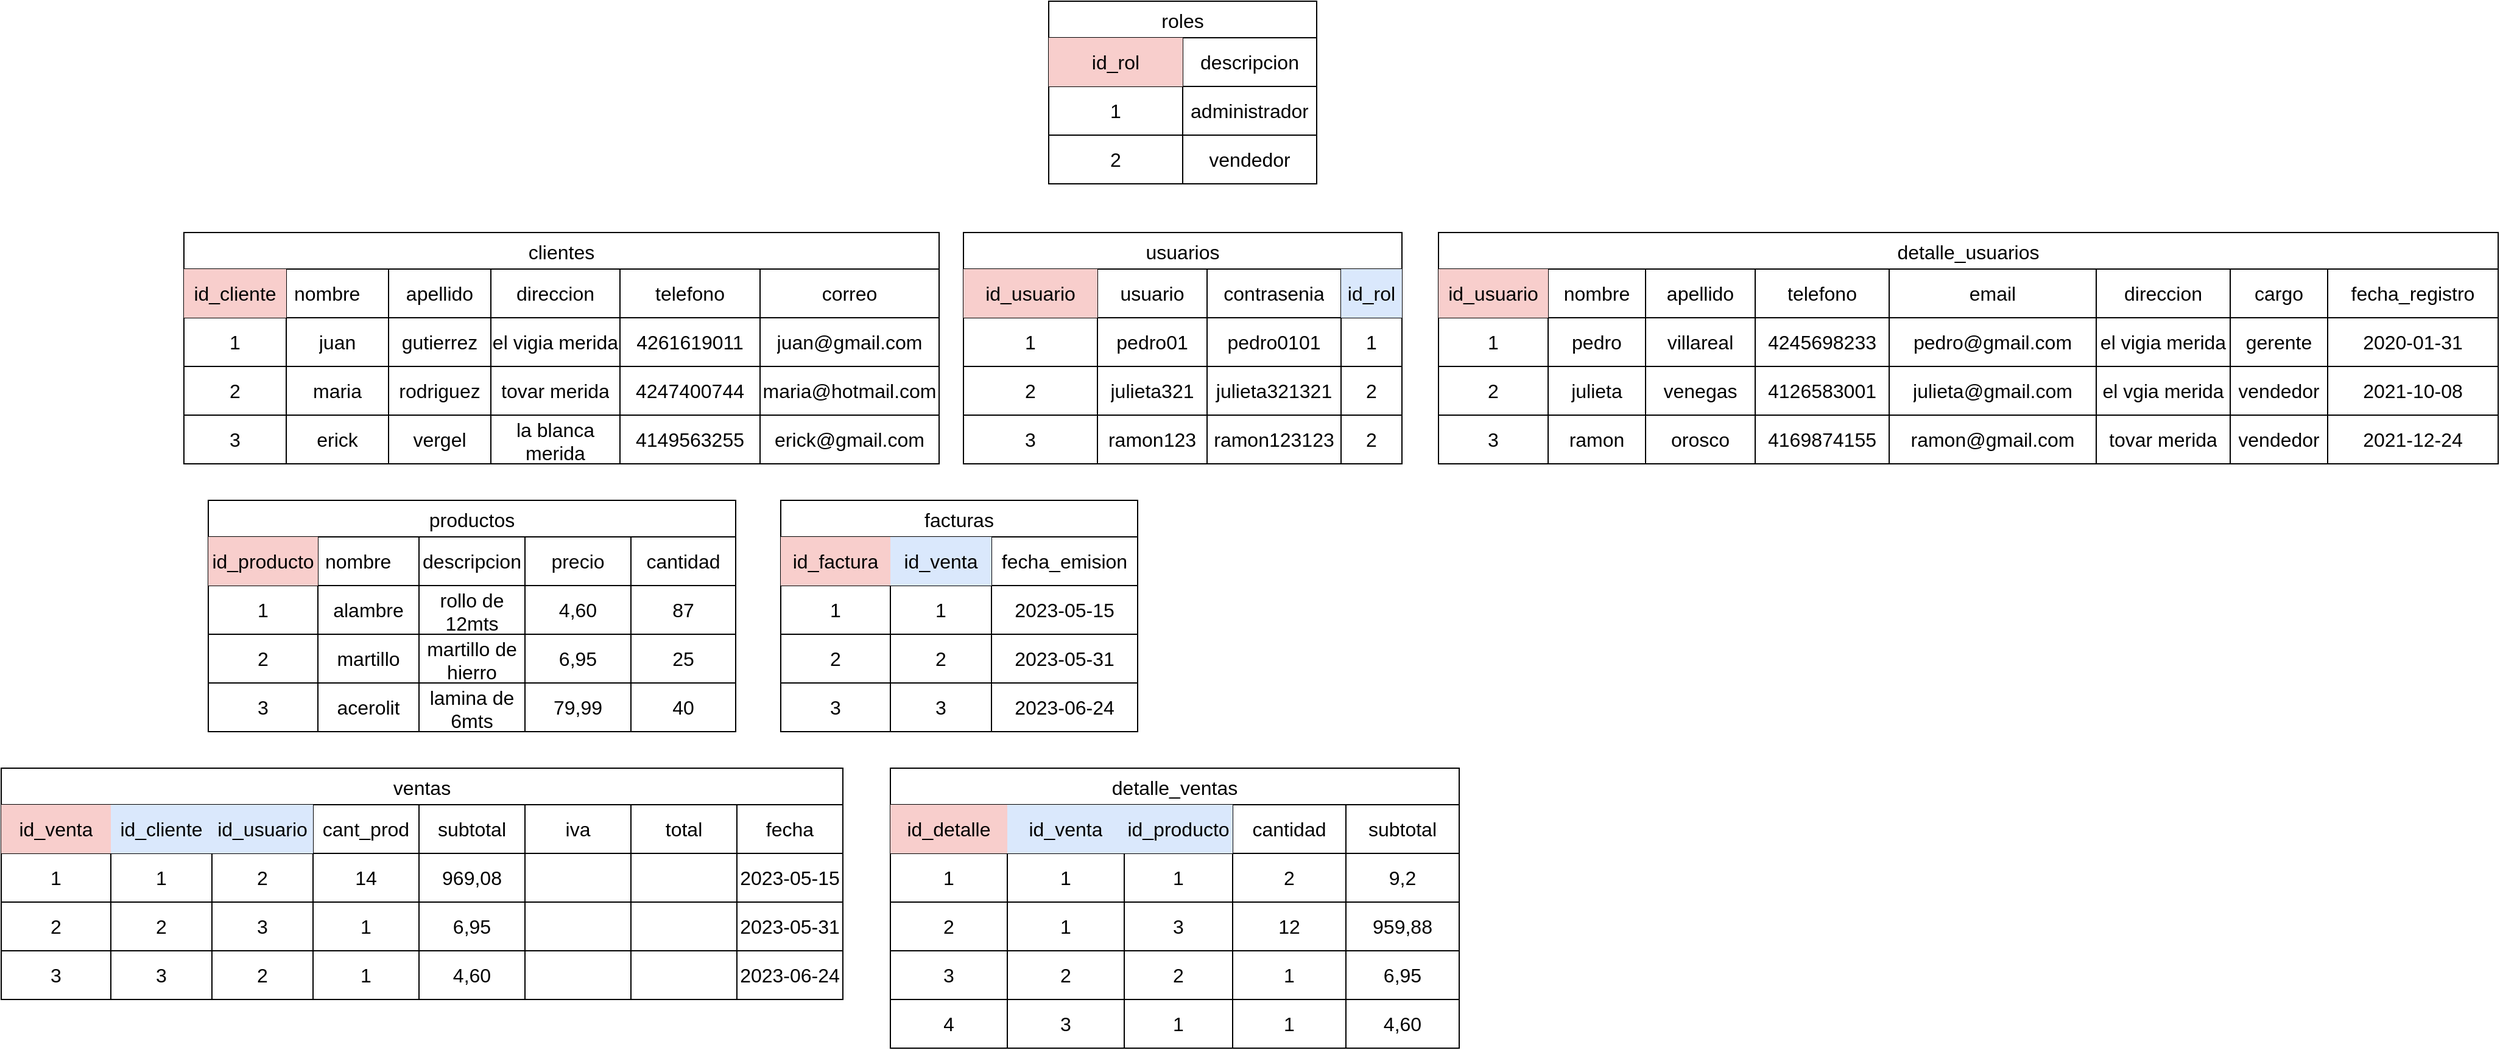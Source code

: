 <mxfile version="23.1.5" type="github">
  <diagram name="Página-1" id="tUPF4e2RrrEcx1_tIhFq">
    <mxGraphModel dx="1860" dy="1715" grid="1" gridSize="10" guides="1" tooltips="1" connect="1" arrows="1" fold="1" page="1" pageScale="1" pageWidth="827" pageHeight="1169" math="0" shadow="0">
      <root>
        <mxCell id="0" />
        <mxCell id="1" parent="0" />
        <mxCell id="Qjsqlbw4hvBtA9EUlbDd-1" value="clientes" style="shape=table;startSize=30;container=1;collapsible=0;childLayout=tableLayout;strokeColor=default;fontSize=16;" vertex="1" parent="1">
          <mxGeometry x="-10" y="20" width="620" height="190" as="geometry" />
        </mxCell>
        <mxCell id="Qjsqlbw4hvBtA9EUlbDd-2" value="" style="shape=tableRow;horizontal=0;startSize=0;swimlaneHead=0;swimlaneBody=0;strokeColor=inherit;top=0;left=0;bottom=0;right=0;collapsible=0;dropTarget=0;fillColor=none;points=[[0,0.5],[1,0.5]];portConstraint=eastwest;fontSize=16;" vertex="1" parent="Qjsqlbw4hvBtA9EUlbDd-1">
          <mxGeometry y="30" width="620" height="40" as="geometry" />
        </mxCell>
        <mxCell id="Qjsqlbw4hvBtA9EUlbDd-3" value="id_cliente" style="shape=partialRectangle;html=1;whiteSpace=wrap;connectable=0;strokeColor=#b85450;overflow=hidden;fillColor=#f8cecc;top=0;left=0;bottom=0;right=0;pointerEvents=1;fontSize=16;" vertex="1" parent="Qjsqlbw4hvBtA9EUlbDd-2">
          <mxGeometry width="84" height="40" as="geometry">
            <mxRectangle width="84" height="40" as="alternateBounds" />
          </mxGeometry>
        </mxCell>
        <mxCell id="Qjsqlbw4hvBtA9EUlbDd-4" value="nombre&lt;span style=&quot;white-space: pre;&quot;&gt;&#x9;&lt;/span&gt;" style="shape=partialRectangle;html=1;whiteSpace=wrap;connectable=0;strokeColor=inherit;overflow=hidden;fillColor=none;top=0;left=0;bottom=0;right=0;pointerEvents=1;fontSize=16;" vertex="1" parent="Qjsqlbw4hvBtA9EUlbDd-2">
          <mxGeometry x="84" width="84" height="40" as="geometry">
            <mxRectangle width="84" height="40" as="alternateBounds" />
          </mxGeometry>
        </mxCell>
        <mxCell id="Qjsqlbw4hvBtA9EUlbDd-5" value="apellido" style="shape=partialRectangle;html=1;whiteSpace=wrap;connectable=0;strokeColor=inherit;overflow=hidden;fillColor=none;top=0;left=0;bottom=0;right=0;pointerEvents=1;fontSize=16;" vertex="1" parent="Qjsqlbw4hvBtA9EUlbDd-2">
          <mxGeometry x="168" width="84" height="40" as="geometry">
            <mxRectangle width="84" height="40" as="alternateBounds" />
          </mxGeometry>
        </mxCell>
        <mxCell id="Qjsqlbw4hvBtA9EUlbDd-21" value="direccion" style="shape=partialRectangle;html=1;whiteSpace=wrap;connectable=0;strokeColor=inherit;overflow=hidden;fillColor=none;top=0;left=0;bottom=0;right=0;pointerEvents=1;fontSize=16;" vertex="1" parent="Qjsqlbw4hvBtA9EUlbDd-2">
          <mxGeometry x="252" width="106" height="40" as="geometry">
            <mxRectangle width="106" height="40" as="alternateBounds" />
          </mxGeometry>
        </mxCell>
        <mxCell id="Qjsqlbw4hvBtA9EUlbDd-18" value="telefono" style="shape=partialRectangle;html=1;whiteSpace=wrap;connectable=0;strokeColor=inherit;overflow=hidden;fillColor=none;top=0;left=0;bottom=0;right=0;pointerEvents=1;fontSize=16;" vertex="1" parent="Qjsqlbw4hvBtA9EUlbDd-2">
          <mxGeometry x="358" width="115" height="40" as="geometry">
            <mxRectangle width="115" height="40" as="alternateBounds" />
          </mxGeometry>
        </mxCell>
        <mxCell id="Qjsqlbw4hvBtA9EUlbDd-24" value="correo" style="shape=partialRectangle;html=1;whiteSpace=wrap;connectable=0;strokeColor=inherit;overflow=hidden;fillColor=none;top=0;left=0;bottom=0;right=0;pointerEvents=1;fontSize=16;" vertex="1" parent="Qjsqlbw4hvBtA9EUlbDd-2">
          <mxGeometry x="473" width="147" height="40" as="geometry">
            <mxRectangle width="147" height="40" as="alternateBounds" />
          </mxGeometry>
        </mxCell>
        <mxCell id="Qjsqlbw4hvBtA9EUlbDd-6" value="" style="shape=tableRow;horizontal=0;startSize=0;swimlaneHead=0;swimlaneBody=0;strokeColor=inherit;top=0;left=0;bottom=0;right=0;collapsible=0;dropTarget=0;fillColor=none;points=[[0,0.5],[1,0.5]];portConstraint=eastwest;fontSize=16;" vertex="1" parent="Qjsqlbw4hvBtA9EUlbDd-1">
          <mxGeometry y="70" width="620" height="40" as="geometry" />
        </mxCell>
        <mxCell id="Qjsqlbw4hvBtA9EUlbDd-7" value="1" style="shape=partialRectangle;html=1;whiteSpace=wrap;connectable=0;strokeColor=inherit;overflow=hidden;fillColor=none;top=0;left=0;bottom=0;right=0;pointerEvents=1;fontSize=16;" vertex="1" parent="Qjsqlbw4hvBtA9EUlbDd-6">
          <mxGeometry width="84" height="40" as="geometry">
            <mxRectangle width="84" height="40" as="alternateBounds" />
          </mxGeometry>
        </mxCell>
        <mxCell id="Qjsqlbw4hvBtA9EUlbDd-8" value="juan" style="shape=partialRectangle;html=1;whiteSpace=wrap;connectable=0;strokeColor=inherit;overflow=hidden;fillColor=none;top=0;left=0;bottom=0;right=0;pointerEvents=1;fontSize=16;" vertex="1" parent="Qjsqlbw4hvBtA9EUlbDd-6">
          <mxGeometry x="84" width="84" height="40" as="geometry">
            <mxRectangle width="84" height="40" as="alternateBounds" />
          </mxGeometry>
        </mxCell>
        <mxCell id="Qjsqlbw4hvBtA9EUlbDd-9" value="gutierrez" style="shape=partialRectangle;html=1;whiteSpace=wrap;connectable=0;strokeColor=inherit;overflow=hidden;fillColor=none;top=0;left=0;bottom=0;right=0;pointerEvents=1;fontSize=16;" vertex="1" parent="Qjsqlbw4hvBtA9EUlbDd-6">
          <mxGeometry x="168" width="84" height="40" as="geometry">
            <mxRectangle width="84" height="40" as="alternateBounds" />
          </mxGeometry>
        </mxCell>
        <mxCell id="Qjsqlbw4hvBtA9EUlbDd-22" value="el vigia merida" style="shape=partialRectangle;html=1;whiteSpace=wrap;connectable=0;strokeColor=inherit;overflow=hidden;fillColor=none;top=0;left=0;bottom=0;right=0;pointerEvents=1;fontSize=16;" vertex="1" parent="Qjsqlbw4hvBtA9EUlbDd-6">
          <mxGeometry x="252" width="106" height="40" as="geometry">
            <mxRectangle width="106" height="40" as="alternateBounds" />
          </mxGeometry>
        </mxCell>
        <mxCell id="Qjsqlbw4hvBtA9EUlbDd-19" value="4261619011" style="shape=partialRectangle;html=1;whiteSpace=wrap;connectable=0;strokeColor=inherit;overflow=hidden;fillColor=none;top=0;left=0;bottom=0;right=0;pointerEvents=1;fontSize=16;" vertex="1" parent="Qjsqlbw4hvBtA9EUlbDd-6">
          <mxGeometry x="358" width="115" height="40" as="geometry">
            <mxRectangle width="115" height="40" as="alternateBounds" />
          </mxGeometry>
        </mxCell>
        <mxCell id="Qjsqlbw4hvBtA9EUlbDd-25" value="juan@gmail.com" style="shape=partialRectangle;html=1;whiteSpace=wrap;connectable=0;strokeColor=inherit;overflow=hidden;fillColor=none;top=0;left=0;bottom=0;right=0;pointerEvents=1;fontSize=16;" vertex="1" parent="Qjsqlbw4hvBtA9EUlbDd-6">
          <mxGeometry x="473" width="147" height="40" as="geometry">
            <mxRectangle width="147" height="40" as="alternateBounds" />
          </mxGeometry>
        </mxCell>
        <mxCell id="Qjsqlbw4hvBtA9EUlbDd-10" value="" style="shape=tableRow;horizontal=0;startSize=0;swimlaneHead=0;swimlaneBody=0;strokeColor=inherit;top=0;left=0;bottom=0;right=0;collapsible=0;dropTarget=0;fillColor=none;points=[[0,0.5],[1,0.5]];portConstraint=eastwest;fontSize=16;" vertex="1" parent="Qjsqlbw4hvBtA9EUlbDd-1">
          <mxGeometry y="110" width="620" height="40" as="geometry" />
        </mxCell>
        <mxCell id="Qjsqlbw4hvBtA9EUlbDd-11" value="2" style="shape=partialRectangle;html=1;whiteSpace=wrap;connectable=0;strokeColor=inherit;overflow=hidden;fillColor=none;top=0;left=0;bottom=0;right=0;pointerEvents=1;fontSize=16;" vertex="1" parent="Qjsqlbw4hvBtA9EUlbDd-10">
          <mxGeometry width="84" height="40" as="geometry">
            <mxRectangle width="84" height="40" as="alternateBounds" />
          </mxGeometry>
        </mxCell>
        <mxCell id="Qjsqlbw4hvBtA9EUlbDd-12" value="maria" style="shape=partialRectangle;html=1;whiteSpace=wrap;connectable=0;strokeColor=inherit;overflow=hidden;fillColor=none;top=0;left=0;bottom=0;right=0;pointerEvents=1;fontSize=16;" vertex="1" parent="Qjsqlbw4hvBtA9EUlbDd-10">
          <mxGeometry x="84" width="84" height="40" as="geometry">
            <mxRectangle width="84" height="40" as="alternateBounds" />
          </mxGeometry>
        </mxCell>
        <mxCell id="Qjsqlbw4hvBtA9EUlbDd-13" value="rodriguez" style="shape=partialRectangle;html=1;whiteSpace=wrap;connectable=0;strokeColor=inherit;overflow=hidden;fillColor=none;top=0;left=0;bottom=0;right=0;pointerEvents=1;fontSize=16;" vertex="1" parent="Qjsqlbw4hvBtA9EUlbDd-10">
          <mxGeometry x="168" width="84" height="40" as="geometry">
            <mxRectangle width="84" height="40" as="alternateBounds" />
          </mxGeometry>
        </mxCell>
        <mxCell id="Qjsqlbw4hvBtA9EUlbDd-23" value="tovar merida" style="shape=partialRectangle;html=1;whiteSpace=wrap;connectable=0;strokeColor=inherit;overflow=hidden;fillColor=none;top=0;left=0;bottom=0;right=0;pointerEvents=1;fontSize=16;" vertex="1" parent="Qjsqlbw4hvBtA9EUlbDd-10">
          <mxGeometry x="252" width="106" height="40" as="geometry">
            <mxRectangle width="106" height="40" as="alternateBounds" />
          </mxGeometry>
        </mxCell>
        <mxCell id="Qjsqlbw4hvBtA9EUlbDd-20" value="4247400744" style="shape=partialRectangle;html=1;whiteSpace=wrap;connectable=0;strokeColor=inherit;overflow=hidden;fillColor=none;top=0;left=0;bottom=0;right=0;pointerEvents=1;fontSize=16;" vertex="1" parent="Qjsqlbw4hvBtA9EUlbDd-10">
          <mxGeometry x="358" width="115" height="40" as="geometry">
            <mxRectangle width="115" height="40" as="alternateBounds" />
          </mxGeometry>
        </mxCell>
        <mxCell id="Qjsqlbw4hvBtA9EUlbDd-26" value="maria@hotmail.com" style="shape=partialRectangle;html=1;whiteSpace=wrap;connectable=0;strokeColor=inherit;overflow=hidden;fillColor=none;top=0;left=0;bottom=0;right=0;pointerEvents=1;fontSize=16;" vertex="1" parent="Qjsqlbw4hvBtA9EUlbDd-10">
          <mxGeometry x="473" width="147" height="40" as="geometry">
            <mxRectangle width="147" height="40" as="alternateBounds" />
          </mxGeometry>
        </mxCell>
        <mxCell id="Qjsqlbw4hvBtA9EUlbDd-198" style="shape=tableRow;horizontal=0;startSize=0;swimlaneHead=0;swimlaneBody=0;strokeColor=inherit;top=0;left=0;bottom=0;right=0;collapsible=0;dropTarget=0;fillColor=none;points=[[0,0.5],[1,0.5]];portConstraint=eastwest;fontSize=16;" vertex="1" parent="Qjsqlbw4hvBtA9EUlbDd-1">
          <mxGeometry y="150" width="620" height="40" as="geometry" />
        </mxCell>
        <mxCell id="Qjsqlbw4hvBtA9EUlbDd-199" value="3" style="shape=partialRectangle;html=1;whiteSpace=wrap;connectable=0;strokeColor=inherit;overflow=hidden;fillColor=none;top=0;left=0;bottom=0;right=0;pointerEvents=1;fontSize=16;" vertex="1" parent="Qjsqlbw4hvBtA9EUlbDd-198">
          <mxGeometry width="84" height="40" as="geometry">
            <mxRectangle width="84" height="40" as="alternateBounds" />
          </mxGeometry>
        </mxCell>
        <mxCell id="Qjsqlbw4hvBtA9EUlbDd-200" value="erick" style="shape=partialRectangle;html=1;whiteSpace=wrap;connectable=0;strokeColor=inherit;overflow=hidden;fillColor=none;top=0;left=0;bottom=0;right=0;pointerEvents=1;fontSize=16;" vertex="1" parent="Qjsqlbw4hvBtA9EUlbDd-198">
          <mxGeometry x="84" width="84" height="40" as="geometry">
            <mxRectangle width="84" height="40" as="alternateBounds" />
          </mxGeometry>
        </mxCell>
        <mxCell id="Qjsqlbw4hvBtA9EUlbDd-201" value="vergel" style="shape=partialRectangle;html=1;whiteSpace=wrap;connectable=0;strokeColor=inherit;overflow=hidden;fillColor=none;top=0;left=0;bottom=0;right=0;pointerEvents=1;fontSize=16;" vertex="1" parent="Qjsqlbw4hvBtA9EUlbDd-198">
          <mxGeometry x="168" width="84" height="40" as="geometry">
            <mxRectangle width="84" height="40" as="alternateBounds" />
          </mxGeometry>
        </mxCell>
        <mxCell id="Qjsqlbw4hvBtA9EUlbDd-202" value="la blanca merida" style="shape=partialRectangle;html=1;whiteSpace=wrap;connectable=0;strokeColor=inherit;overflow=hidden;fillColor=none;top=0;left=0;bottom=0;right=0;pointerEvents=1;fontSize=16;" vertex="1" parent="Qjsqlbw4hvBtA9EUlbDd-198">
          <mxGeometry x="252" width="106" height="40" as="geometry">
            <mxRectangle width="106" height="40" as="alternateBounds" />
          </mxGeometry>
        </mxCell>
        <mxCell id="Qjsqlbw4hvBtA9EUlbDd-203" value="4149563255" style="shape=partialRectangle;html=1;whiteSpace=wrap;connectable=0;strokeColor=inherit;overflow=hidden;fillColor=none;top=0;left=0;bottom=0;right=0;pointerEvents=1;fontSize=16;" vertex="1" parent="Qjsqlbw4hvBtA9EUlbDd-198">
          <mxGeometry x="358" width="115" height="40" as="geometry">
            <mxRectangle width="115" height="40" as="alternateBounds" />
          </mxGeometry>
        </mxCell>
        <mxCell id="Qjsqlbw4hvBtA9EUlbDd-204" value="erick@gmail.com" style="shape=partialRectangle;html=1;whiteSpace=wrap;connectable=0;strokeColor=inherit;overflow=hidden;fillColor=none;top=0;left=0;bottom=0;right=0;pointerEvents=1;fontSize=16;" vertex="1" parent="Qjsqlbw4hvBtA9EUlbDd-198">
          <mxGeometry x="473" width="147" height="40" as="geometry">
            <mxRectangle width="147" height="40" as="alternateBounds" />
          </mxGeometry>
        </mxCell>
        <mxCell id="Qjsqlbw4hvBtA9EUlbDd-27" value="productos" style="shape=table;startSize=30;container=1;collapsible=0;childLayout=tableLayout;strokeColor=default;fontSize=16;" vertex="1" parent="1">
          <mxGeometry x="10" y="240" width="433" height="190" as="geometry" />
        </mxCell>
        <mxCell id="Qjsqlbw4hvBtA9EUlbDd-28" value="" style="shape=tableRow;horizontal=0;startSize=0;swimlaneHead=0;swimlaneBody=0;strokeColor=inherit;top=0;left=0;bottom=0;right=0;collapsible=0;dropTarget=0;fillColor=none;points=[[0,0.5],[1,0.5]];portConstraint=eastwest;fontSize=16;" vertex="1" parent="Qjsqlbw4hvBtA9EUlbDd-27">
          <mxGeometry y="30" width="433" height="40" as="geometry" />
        </mxCell>
        <mxCell id="Qjsqlbw4hvBtA9EUlbDd-29" value="id_producto" style="shape=partialRectangle;html=1;whiteSpace=wrap;connectable=0;strokeColor=#b85450;overflow=hidden;fillColor=#f8cecc;top=0;left=0;bottom=0;right=0;pointerEvents=1;fontSize=16;" vertex="1" parent="Qjsqlbw4hvBtA9EUlbDd-28">
          <mxGeometry width="90" height="40" as="geometry">
            <mxRectangle width="90" height="40" as="alternateBounds" />
          </mxGeometry>
        </mxCell>
        <mxCell id="Qjsqlbw4hvBtA9EUlbDd-30" value="nombre&lt;span style=&quot;white-space: pre;&quot;&gt;&#x9;&lt;/span&gt;" style="shape=partialRectangle;html=1;whiteSpace=wrap;connectable=0;strokeColor=inherit;overflow=hidden;fillColor=none;top=0;left=0;bottom=0;right=0;pointerEvents=1;fontSize=16;" vertex="1" parent="Qjsqlbw4hvBtA9EUlbDd-28">
          <mxGeometry x="90" width="83" height="40" as="geometry">
            <mxRectangle width="83" height="40" as="alternateBounds" />
          </mxGeometry>
        </mxCell>
        <mxCell id="Qjsqlbw4hvBtA9EUlbDd-31" value="descripcion" style="shape=partialRectangle;html=1;whiteSpace=wrap;connectable=0;strokeColor=inherit;overflow=hidden;fillColor=none;top=0;left=0;bottom=0;right=0;pointerEvents=1;fontSize=16;" vertex="1" parent="Qjsqlbw4hvBtA9EUlbDd-28">
          <mxGeometry x="173" width="87" height="40" as="geometry">
            <mxRectangle width="87" height="40" as="alternateBounds" />
          </mxGeometry>
        </mxCell>
        <mxCell id="Qjsqlbw4hvBtA9EUlbDd-32" value="precio" style="shape=partialRectangle;html=1;whiteSpace=wrap;connectable=0;strokeColor=inherit;overflow=hidden;fillColor=none;top=0;left=0;bottom=0;right=0;pointerEvents=1;fontSize=16;" vertex="1" parent="Qjsqlbw4hvBtA9EUlbDd-28">
          <mxGeometry x="260" width="87" height="40" as="geometry">
            <mxRectangle width="87" height="40" as="alternateBounds" />
          </mxGeometry>
        </mxCell>
        <mxCell id="Qjsqlbw4hvBtA9EUlbDd-33" value="cantidad" style="shape=partialRectangle;html=1;whiteSpace=wrap;connectable=0;strokeColor=inherit;overflow=hidden;fillColor=none;top=0;left=0;bottom=0;right=0;pointerEvents=1;fontSize=16;" vertex="1" parent="Qjsqlbw4hvBtA9EUlbDd-28">
          <mxGeometry x="347" width="86" height="40" as="geometry">
            <mxRectangle width="86" height="40" as="alternateBounds" />
          </mxGeometry>
        </mxCell>
        <mxCell id="Qjsqlbw4hvBtA9EUlbDd-35" value="" style="shape=tableRow;horizontal=0;startSize=0;swimlaneHead=0;swimlaneBody=0;strokeColor=inherit;top=0;left=0;bottom=0;right=0;collapsible=0;dropTarget=0;fillColor=none;points=[[0,0.5],[1,0.5]];portConstraint=eastwest;fontSize=16;" vertex="1" parent="Qjsqlbw4hvBtA9EUlbDd-27">
          <mxGeometry y="70" width="433" height="40" as="geometry" />
        </mxCell>
        <mxCell id="Qjsqlbw4hvBtA9EUlbDd-36" value="1" style="shape=partialRectangle;html=1;whiteSpace=wrap;connectable=0;strokeColor=inherit;overflow=hidden;fillColor=none;top=0;left=0;bottom=0;right=0;pointerEvents=1;fontSize=16;" vertex="1" parent="Qjsqlbw4hvBtA9EUlbDd-35">
          <mxGeometry width="90" height="40" as="geometry">
            <mxRectangle width="90" height="40" as="alternateBounds" />
          </mxGeometry>
        </mxCell>
        <mxCell id="Qjsqlbw4hvBtA9EUlbDd-37" value="alambre" style="shape=partialRectangle;html=1;whiteSpace=wrap;connectable=0;strokeColor=inherit;overflow=hidden;fillColor=none;top=0;left=0;bottom=0;right=0;pointerEvents=1;fontSize=16;" vertex="1" parent="Qjsqlbw4hvBtA9EUlbDd-35">
          <mxGeometry x="90" width="83" height="40" as="geometry">
            <mxRectangle width="83" height="40" as="alternateBounds" />
          </mxGeometry>
        </mxCell>
        <mxCell id="Qjsqlbw4hvBtA9EUlbDd-38" value="rollo de 12mts" style="shape=partialRectangle;html=1;whiteSpace=wrap;connectable=0;strokeColor=inherit;overflow=hidden;fillColor=none;top=0;left=0;bottom=0;right=0;pointerEvents=1;fontSize=16;" vertex="1" parent="Qjsqlbw4hvBtA9EUlbDd-35">
          <mxGeometry x="173" width="87" height="40" as="geometry">
            <mxRectangle width="87" height="40" as="alternateBounds" />
          </mxGeometry>
        </mxCell>
        <mxCell id="Qjsqlbw4hvBtA9EUlbDd-39" value="4,60" style="shape=partialRectangle;html=1;whiteSpace=wrap;connectable=0;strokeColor=inherit;overflow=hidden;fillColor=none;top=0;left=0;bottom=0;right=0;pointerEvents=1;fontSize=16;" vertex="1" parent="Qjsqlbw4hvBtA9EUlbDd-35">
          <mxGeometry x="260" width="87" height="40" as="geometry">
            <mxRectangle width="87" height="40" as="alternateBounds" />
          </mxGeometry>
        </mxCell>
        <mxCell id="Qjsqlbw4hvBtA9EUlbDd-40" value="87" style="shape=partialRectangle;html=1;whiteSpace=wrap;connectable=0;strokeColor=inherit;overflow=hidden;fillColor=none;top=0;left=0;bottom=0;right=0;pointerEvents=1;fontSize=16;" vertex="1" parent="Qjsqlbw4hvBtA9EUlbDd-35">
          <mxGeometry x="347" width="86" height="40" as="geometry">
            <mxRectangle width="86" height="40" as="alternateBounds" />
          </mxGeometry>
        </mxCell>
        <mxCell id="Qjsqlbw4hvBtA9EUlbDd-42" value="" style="shape=tableRow;horizontal=0;startSize=0;swimlaneHead=0;swimlaneBody=0;strokeColor=inherit;top=0;left=0;bottom=0;right=0;collapsible=0;dropTarget=0;fillColor=none;points=[[0,0.5],[1,0.5]];portConstraint=eastwest;fontSize=16;" vertex="1" parent="Qjsqlbw4hvBtA9EUlbDd-27">
          <mxGeometry y="110" width="433" height="40" as="geometry" />
        </mxCell>
        <mxCell id="Qjsqlbw4hvBtA9EUlbDd-43" value="2" style="shape=partialRectangle;html=1;whiteSpace=wrap;connectable=0;strokeColor=inherit;overflow=hidden;fillColor=none;top=0;left=0;bottom=0;right=0;pointerEvents=1;fontSize=16;" vertex="1" parent="Qjsqlbw4hvBtA9EUlbDd-42">
          <mxGeometry width="90" height="40" as="geometry">
            <mxRectangle width="90" height="40" as="alternateBounds" />
          </mxGeometry>
        </mxCell>
        <mxCell id="Qjsqlbw4hvBtA9EUlbDd-44" value="martillo" style="shape=partialRectangle;html=1;whiteSpace=wrap;connectable=0;strokeColor=inherit;overflow=hidden;fillColor=none;top=0;left=0;bottom=0;right=0;pointerEvents=1;fontSize=16;" vertex="1" parent="Qjsqlbw4hvBtA9EUlbDd-42">
          <mxGeometry x="90" width="83" height="40" as="geometry">
            <mxRectangle width="83" height="40" as="alternateBounds" />
          </mxGeometry>
        </mxCell>
        <mxCell id="Qjsqlbw4hvBtA9EUlbDd-45" value="martillo de hierro" style="shape=partialRectangle;html=1;whiteSpace=wrap;connectable=0;strokeColor=inherit;overflow=hidden;fillColor=none;top=0;left=0;bottom=0;right=0;pointerEvents=1;fontSize=16;" vertex="1" parent="Qjsqlbw4hvBtA9EUlbDd-42">
          <mxGeometry x="173" width="87" height="40" as="geometry">
            <mxRectangle width="87" height="40" as="alternateBounds" />
          </mxGeometry>
        </mxCell>
        <mxCell id="Qjsqlbw4hvBtA9EUlbDd-46" value="6,95" style="shape=partialRectangle;html=1;whiteSpace=wrap;connectable=0;strokeColor=inherit;overflow=hidden;fillColor=none;top=0;left=0;bottom=0;right=0;pointerEvents=1;fontSize=16;" vertex="1" parent="Qjsqlbw4hvBtA9EUlbDd-42">
          <mxGeometry x="260" width="87" height="40" as="geometry">
            <mxRectangle width="87" height="40" as="alternateBounds" />
          </mxGeometry>
        </mxCell>
        <mxCell id="Qjsqlbw4hvBtA9EUlbDd-47" value="25" style="shape=partialRectangle;html=1;whiteSpace=wrap;connectable=0;strokeColor=inherit;overflow=hidden;fillColor=none;top=0;left=0;bottom=0;right=0;pointerEvents=1;fontSize=16;" vertex="1" parent="Qjsqlbw4hvBtA9EUlbDd-42">
          <mxGeometry x="347" width="86" height="40" as="geometry">
            <mxRectangle width="86" height="40" as="alternateBounds" />
          </mxGeometry>
        </mxCell>
        <mxCell id="Qjsqlbw4hvBtA9EUlbDd-205" style="shape=tableRow;horizontal=0;startSize=0;swimlaneHead=0;swimlaneBody=0;strokeColor=inherit;top=0;left=0;bottom=0;right=0;collapsible=0;dropTarget=0;fillColor=none;points=[[0,0.5],[1,0.5]];portConstraint=eastwest;fontSize=16;" vertex="1" parent="Qjsqlbw4hvBtA9EUlbDd-27">
          <mxGeometry y="150" width="433" height="40" as="geometry" />
        </mxCell>
        <mxCell id="Qjsqlbw4hvBtA9EUlbDd-206" value="3" style="shape=partialRectangle;html=1;whiteSpace=wrap;connectable=0;strokeColor=inherit;overflow=hidden;fillColor=none;top=0;left=0;bottom=0;right=0;pointerEvents=1;fontSize=16;" vertex="1" parent="Qjsqlbw4hvBtA9EUlbDd-205">
          <mxGeometry width="90" height="40" as="geometry">
            <mxRectangle width="90" height="40" as="alternateBounds" />
          </mxGeometry>
        </mxCell>
        <mxCell id="Qjsqlbw4hvBtA9EUlbDd-207" value="acerolit" style="shape=partialRectangle;html=1;whiteSpace=wrap;connectable=0;strokeColor=inherit;overflow=hidden;fillColor=none;top=0;left=0;bottom=0;right=0;pointerEvents=1;fontSize=16;" vertex="1" parent="Qjsqlbw4hvBtA9EUlbDd-205">
          <mxGeometry x="90" width="83" height="40" as="geometry">
            <mxRectangle width="83" height="40" as="alternateBounds" />
          </mxGeometry>
        </mxCell>
        <mxCell id="Qjsqlbw4hvBtA9EUlbDd-208" value="lamina de 6mts" style="shape=partialRectangle;html=1;whiteSpace=wrap;connectable=0;strokeColor=inherit;overflow=hidden;fillColor=none;top=0;left=0;bottom=0;right=0;pointerEvents=1;fontSize=16;" vertex="1" parent="Qjsqlbw4hvBtA9EUlbDd-205">
          <mxGeometry x="173" width="87" height="40" as="geometry">
            <mxRectangle width="87" height="40" as="alternateBounds" />
          </mxGeometry>
        </mxCell>
        <mxCell id="Qjsqlbw4hvBtA9EUlbDd-209" value="79,99" style="shape=partialRectangle;html=1;whiteSpace=wrap;connectable=0;strokeColor=inherit;overflow=hidden;fillColor=none;top=0;left=0;bottom=0;right=0;pointerEvents=1;fontSize=16;" vertex="1" parent="Qjsqlbw4hvBtA9EUlbDd-205">
          <mxGeometry x="260" width="87" height="40" as="geometry">
            <mxRectangle width="87" height="40" as="alternateBounds" />
          </mxGeometry>
        </mxCell>
        <mxCell id="Qjsqlbw4hvBtA9EUlbDd-210" value="40" style="shape=partialRectangle;html=1;whiteSpace=wrap;connectable=0;strokeColor=inherit;overflow=hidden;fillColor=none;top=0;left=0;bottom=0;right=0;pointerEvents=1;fontSize=16;" vertex="1" parent="Qjsqlbw4hvBtA9EUlbDd-205">
          <mxGeometry x="347" width="86" height="40" as="geometry">
            <mxRectangle width="86" height="40" as="alternateBounds" />
          </mxGeometry>
        </mxCell>
        <mxCell id="Qjsqlbw4hvBtA9EUlbDd-49" value="ventas" style="shape=table;startSize=30;container=1;collapsible=0;childLayout=tableLayout;strokeColor=default;fontSize=16;" vertex="1" parent="1">
          <mxGeometry x="-160" y="460" width="691" height="190" as="geometry" />
        </mxCell>
        <mxCell id="Qjsqlbw4hvBtA9EUlbDd-50" value="" style="shape=tableRow;horizontal=0;startSize=0;swimlaneHead=0;swimlaneBody=0;strokeColor=inherit;top=0;left=0;bottom=0;right=0;collapsible=0;dropTarget=0;fillColor=none;points=[[0,0.5],[1,0.5]];portConstraint=eastwest;fontSize=16;" vertex="1" parent="Qjsqlbw4hvBtA9EUlbDd-49">
          <mxGeometry y="30" width="691" height="40" as="geometry" />
        </mxCell>
        <mxCell id="Qjsqlbw4hvBtA9EUlbDd-51" value="id_venta" style="shape=partialRectangle;html=1;whiteSpace=wrap;connectable=0;strokeColor=#b85450;overflow=hidden;fillColor=#f8cecc;top=0;left=0;bottom=0;right=0;pointerEvents=1;fontSize=16;" vertex="1" parent="Qjsqlbw4hvBtA9EUlbDd-50">
          <mxGeometry width="90" height="40" as="geometry">
            <mxRectangle width="90" height="40" as="alternateBounds" />
          </mxGeometry>
        </mxCell>
        <mxCell id="Qjsqlbw4hvBtA9EUlbDd-52" value="id_cliente" style="shape=partialRectangle;html=1;whiteSpace=wrap;connectable=0;strokeColor=#6c8ebf;overflow=hidden;fillColor=#dae8fc;top=0;left=0;bottom=0;right=0;pointerEvents=1;fontSize=16;" vertex="1" parent="Qjsqlbw4hvBtA9EUlbDd-50">
          <mxGeometry x="90" width="83" height="40" as="geometry">
            <mxRectangle width="83" height="40" as="alternateBounds" />
          </mxGeometry>
        </mxCell>
        <mxCell id="Qjsqlbw4hvBtA9EUlbDd-134" value="id_usuario" style="shape=partialRectangle;html=1;whiteSpace=wrap;connectable=0;strokeColor=#6c8ebf;overflow=hidden;fillColor=#dae8fc;top=0;left=0;bottom=0;right=0;pointerEvents=1;fontSize=16;" vertex="1" parent="Qjsqlbw4hvBtA9EUlbDd-50">
          <mxGeometry x="173" width="83" height="40" as="geometry">
            <mxRectangle width="83" height="40" as="alternateBounds" />
          </mxGeometry>
        </mxCell>
        <mxCell id="Qjsqlbw4hvBtA9EUlbDd-246" value="cant_prod" style="shape=partialRectangle;html=1;whiteSpace=wrap;connectable=0;strokeColor=inherit;overflow=hidden;fillColor=none;top=0;left=0;bottom=0;right=0;pointerEvents=1;fontSize=16;" vertex="1" parent="Qjsqlbw4hvBtA9EUlbDd-50">
          <mxGeometry x="256" width="87" height="40" as="geometry">
            <mxRectangle width="87" height="40" as="alternateBounds" />
          </mxGeometry>
        </mxCell>
        <mxCell id="Qjsqlbw4hvBtA9EUlbDd-234" value="subtotal" style="shape=partialRectangle;html=1;whiteSpace=wrap;connectable=0;strokeColor=inherit;overflow=hidden;fillColor=none;top=0;left=0;bottom=0;right=0;pointerEvents=1;fontSize=16;" vertex="1" parent="Qjsqlbw4hvBtA9EUlbDd-50">
          <mxGeometry x="343" width="87" height="40" as="geometry">
            <mxRectangle width="87" height="40" as="alternateBounds" />
          </mxGeometry>
        </mxCell>
        <mxCell id="Qjsqlbw4hvBtA9EUlbDd-238" value="iva" style="shape=partialRectangle;html=1;whiteSpace=wrap;connectable=0;strokeColor=inherit;overflow=hidden;fillColor=none;top=0;left=0;bottom=0;right=0;pointerEvents=1;fontSize=16;" vertex="1" parent="Qjsqlbw4hvBtA9EUlbDd-50">
          <mxGeometry x="430" width="87" height="40" as="geometry">
            <mxRectangle width="87" height="40" as="alternateBounds" />
          </mxGeometry>
        </mxCell>
        <mxCell id="Qjsqlbw4hvBtA9EUlbDd-53" value="total" style="shape=partialRectangle;html=1;whiteSpace=wrap;connectable=0;strokeColor=inherit;overflow=hidden;fillColor=none;top=0;left=0;bottom=0;right=0;pointerEvents=1;fontSize=16;" vertex="1" parent="Qjsqlbw4hvBtA9EUlbDd-50">
          <mxGeometry x="517" width="87" height="40" as="geometry">
            <mxRectangle width="87" height="40" as="alternateBounds" />
          </mxGeometry>
        </mxCell>
        <mxCell id="Qjsqlbw4hvBtA9EUlbDd-54" value="fecha" style="shape=partialRectangle;html=1;whiteSpace=wrap;connectable=0;strokeColor=inherit;overflow=hidden;fillColor=none;top=0;left=0;bottom=0;right=0;pointerEvents=1;fontSize=16;" vertex="1" parent="Qjsqlbw4hvBtA9EUlbDd-50">
          <mxGeometry x="604" width="87" height="40" as="geometry">
            <mxRectangle width="87" height="40" as="alternateBounds" />
          </mxGeometry>
        </mxCell>
        <mxCell id="Qjsqlbw4hvBtA9EUlbDd-56" value="" style="shape=tableRow;horizontal=0;startSize=0;swimlaneHead=0;swimlaneBody=0;strokeColor=inherit;top=0;left=0;bottom=0;right=0;collapsible=0;dropTarget=0;fillColor=none;points=[[0,0.5],[1,0.5]];portConstraint=eastwest;fontSize=16;" vertex="1" parent="Qjsqlbw4hvBtA9EUlbDd-49">
          <mxGeometry y="70" width="691" height="40" as="geometry" />
        </mxCell>
        <mxCell id="Qjsqlbw4hvBtA9EUlbDd-57" value="1" style="shape=partialRectangle;html=1;whiteSpace=wrap;connectable=0;strokeColor=inherit;overflow=hidden;fillColor=none;top=0;left=0;bottom=0;right=0;pointerEvents=1;fontSize=16;" vertex="1" parent="Qjsqlbw4hvBtA9EUlbDd-56">
          <mxGeometry width="90" height="40" as="geometry">
            <mxRectangle width="90" height="40" as="alternateBounds" />
          </mxGeometry>
        </mxCell>
        <mxCell id="Qjsqlbw4hvBtA9EUlbDd-58" value="1" style="shape=partialRectangle;html=1;whiteSpace=wrap;connectable=0;strokeColor=inherit;overflow=hidden;fillColor=none;top=0;left=0;bottom=0;right=0;pointerEvents=1;fontSize=16;" vertex="1" parent="Qjsqlbw4hvBtA9EUlbDd-56">
          <mxGeometry x="90" width="83" height="40" as="geometry">
            <mxRectangle width="83" height="40" as="alternateBounds" />
          </mxGeometry>
        </mxCell>
        <mxCell id="Qjsqlbw4hvBtA9EUlbDd-135" value="2" style="shape=partialRectangle;html=1;whiteSpace=wrap;connectable=0;strokeColor=inherit;overflow=hidden;fillColor=none;top=0;left=0;bottom=0;right=0;pointerEvents=1;fontSize=16;" vertex="1" parent="Qjsqlbw4hvBtA9EUlbDd-56">
          <mxGeometry x="173" width="83" height="40" as="geometry">
            <mxRectangle width="83" height="40" as="alternateBounds" />
          </mxGeometry>
        </mxCell>
        <mxCell id="Qjsqlbw4hvBtA9EUlbDd-247" value="14" style="shape=partialRectangle;html=1;whiteSpace=wrap;connectable=0;strokeColor=inherit;overflow=hidden;fillColor=none;top=0;left=0;bottom=0;right=0;pointerEvents=1;fontSize=16;" vertex="1" parent="Qjsqlbw4hvBtA9EUlbDd-56">
          <mxGeometry x="256" width="87" height="40" as="geometry">
            <mxRectangle width="87" height="40" as="alternateBounds" />
          </mxGeometry>
        </mxCell>
        <mxCell id="Qjsqlbw4hvBtA9EUlbDd-235" value="969,08" style="shape=partialRectangle;html=1;whiteSpace=wrap;connectable=0;strokeColor=inherit;overflow=hidden;fillColor=none;top=0;left=0;bottom=0;right=0;pointerEvents=1;fontSize=16;" vertex="1" parent="Qjsqlbw4hvBtA9EUlbDd-56">
          <mxGeometry x="343" width="87" height="40" as="geometry">
            <mxRectangle width="87" height="40" as="alternateBounds" />
          </mxGeometry>
        </mxCell>
        <mxCell id="Qjsqlbw4hvBtA9EUlbDd-239" style="shape=partialRectangle;html=1;whiteSpace=wrap;connectable=0;strokeColor=inherit;overflow=hidden;fillColor=none;top=0;left=0;bottom=0;right=0;pointerEvents=1;fontSize=16;" vertex="1" parent="Qjsqlbw4hvBtA9EUlbDd-56">
          <mxGeometry x="430" width="87" height="40" as="geometry">
            <mxRectangle width="87" height="40" as="alternateBounds" />
          </mxGeometry>
        </mxCell>
        <mxCell id="Qjsqlbw4hvBtA9EUlbDd-59" value="" style="shape=partialRectangle;html=1;whiteSpace=wrap;connectable=0;strokeColor=inherit;overflow=hidden;fillColor=none;top=0;left=0;bottom=0;right=0;pointerEvents=1;fontSize=16;" vertex="1" parent="Qjsqlbw4hvBtA9EUlbDd-56">
          <mxGeometry x="517" width="87" height="40" as="geometry">
            <mxRectangle width="87" height="40" as="alternateBounds" />
          </mxGeometry>
        </mxCell>
        <mxCell id="Qjsqlbw4hvBtA9EUlbDd-60" value="2023-05-15" style="shape=partialRectangle;html=1;whiteSpace=wrap;connectable=0;strokeColor=inherit;overflow=hidden;fillColor=none;top=0;left=0;bottom=0;right=0;pointerEvents=1;fontSize=16;" vertex="1" parent="Qjsqlbw4hvBtA9EUlbDd-56">
          <mxGeometry x="604" width="87" height="40" as="geometry">
            <mxRectangle width="87" height="40" as="alternateBounds" />
          </mxGeometry>
        </mxCell>
        <mxCell id="Qjsqlbw4hvBtA9EUlbDd-62" value="" style="shape=tableRow;horizontal=0;startSize=0;swimlaneHead=0;swimlaneBody=0;strokeColor=inherit;top=0;left=0;bottom=0;right=0;collapsible=0;dropTarget=0;fillColor=none;points=[[0,0.5],[1,0.5]];portConstraint=eastwest;fontSize=16;" vertex="1" parent="Qjsqlbw4hvBtA9EUlbDd-49">
          <mxGeometry y="110" width="691" height="40" as="geometry" />
        </mxCell>
        <mxCell id="Qjsqlbw4hvBtA9EUlbDd-63" value="2" style="shape=partialRectangle;html=1;whiteSpace=wrap;connectable=0;strokeColor=inherit;overflow=hidden;fillColor=none;top=0;left=0;bottom=0;right=0;pointerEvents=1;fontSize=16;" vertex="1" parent="Qjsqlbw4hvBtA9EUlbDd-62">
          <mxGeometry width="90" height="40" as="geometry">
            <mxRectangle width="90" height="40" as="alternateBounds" />
          </mxGeometry>
        </mxCell>
        <mxCell id="Qjsqlbw4hvBtA9EUlbDd-64" value="2" style="shape=partialRectangle;html=1;whiteSpace=wrap;connectable=0;strokeColor=inherit;overflow=hidden;fillColor=none;top=0;left=0;bottom=0;right=0;pointerEvents=1;fontSize=16;" vertex="1" parent="Qjsqlbw4hvBtA9EUlbDd-62">
          <mxGeometry x="90" width="83" height="40" as="geometry">
            <mxRectangle width="83" height="40" as="alternateBounds" />
          </mxGeometry>
        </mxCell>
        <mxCell id="Qjsqlbw4hvBtA9EUlbDd-136" value="3" style="shape=partialRectangle;html=1;whiteSpace=wrap;connectable=0;strokeColor=inherit;overflow=hidden;fillColor=none;top=0;left=0;bottom=0;right=0;pointerEvents=1;fontSize=16;" vertex="1" parent="Qjsqlbw4hvBtA9EUlbDd-62">
          <mxGeometry x="173" width="83" height="40" as="geometry">
            <mxRectangle width="83" height="40" as="alternateBounds" />
          </mxGeometry>
        </mxCell>
        <mxCell id="Qjsqlbw4hvBtA9EUlbDd-248" value="1" style="shape=partialRectangle;html=1;whiteSpace=wrap;connectable=0;strokeColor=inherit;overflow=hidden;fillColor=none;top=0;left=0;bottom=0;right=0;pointerEvents=1;fontSize=16;" vertex="1" parent="Qjsqlbw4hvBtA9EUlbDd-62">
          <mxGeometry x="256" width="87" height="40" as="geometry">
            <mxRectangle width="87" height="40" as="alternateBounds" />
          </mxGeometry>
        </mxCell>
        <mxCell id="Qjsqlbw4hvBtA9EUlbDd-236" value="6,95" style="shape=partialRectangle;html=1;whiteSpace=wrap;connectable=0;strokeColor=inherit;overflow=hidden;fillColor=none;top=0;left=0;bottom=0;right=0;pointerEvents=1;fontSize=16;" vertex="1" parent="Qjsqlbw4hvBtA9EUlbDd-62">
          <mxGeometry x="343" width="87" height="40" as="geometry">
            <mxRectangle width="87" height="40" as="alternateBounds" />
          </mxGeometry>
        </mxCell>
        <mxCell id="Qjsqlbw4hvBtA9EUlbDd-240" style="shape=partialRectangle;html=1;whiteSpace=wrap;connectable=0;strokeColor=inherit;overflow=hidden;fillColor=none;top=0;left=0;bottom=0;right=0;pointerEvents=1;fontSize=16;" vertex="1" parent="Qjsqlbw4hvBtA9EUlbDd-62">
          <mxGeometry x="430" width="87" height="40" as="geometry">
            <mxRectangle width="87" height="40" as="alternateBounds" />
          </mxGeometry>
        </mxCell>
        <mxCell id="Qjsqlbw4hvBtA9EUlbDd-65" value="" style="shape=partialRectangle;html=1;whiteSpace=wrap;connectable=0;strokeColor=inherit;overflow=hidden;fillColor=none;top=0;left=0;bottom=0;right=0;pointerEvents=1;fontSize=16;" vertex="1" parent="Qjsqlbw4hvBtA9EUlbDd-62">
          <mxGeometry x="517" width="87" height="40" as="geometry">
            <mxRectangle width="87" height="40" as="alternateBounds" />
          </mxGeometry>
        </mxCell>
        <mxCell id="Qjsqlbw4hvBtA9EUlbDd-66" value="2023-05-31" style="shape=partialRectangle;html=1;whiteSpace=wrap;connectable=0;strokeColor=inherit;overflow=hidden;fillColor=none;top=0;left=0;bottom=0;right=0;pointerEvents=1;fontSize=16;" vertex="1" parent="Qjsqlbw4hvBtA9EUlbDd-62">
          <mxGeometry x="604" width="87" height="40" as="geometry">
            <mxRectangle width="87" height="40" as="alternateBounds" />
          </mxGeometry>
        </mxCell>
        <mxCell id="Qjsqlbw4hvBtA9EUlbDd-216" style="shape=tableRow;horizontal=0;startSize=0;swimlaneHead=0;swimlaneBody=0;strokeColor=inherit;top=0;left=0;bottom=0;right=0;collapsible=0;dropTarget=0;fillColor=none;points=[[0,0.5],[1,0.5]];portConstraint=eastwest;fontSize=16;" vertex="1" parent="Qjsqlbw4hvBtA9EUlbDd-49">
          <mxGeometry y="150" width="691" height="40" as="geometry" />
        </mxCell>
        <mxCell id="Qjsqlbw4hvBtA9EUlbDd-217" value="3" style="shape=partialRectangle;html=1;whiteSpace=wrap;connectable=0;strokeColor=inherit;overflow=hidden;fillColor=none;top=0;left=0;bottom=0;right=0;pointerEvents=1;fontSize=16;" vertex="1" parent="Qjsqlbw4hvBtA9EUlbDd-216">
          <mxGeometry width="90" height="40" as="geometry">
            <mxRectangle width="90" height="40" as="alternateBounds" />
          </mxGeometry>
        </mxCell>
        <mxCell id="Qjsqlbw4hvBtA9EUlbDd-218" value="3" style="shape=partialRectangle;html=1;whiteSpace=wrap;connectable=0;strokeColor=inherit;overflow=hidden;fillColor=none;top=0;left=0;bottom=0;right=0;pointerEvents=1;fontSize=16;" vertex="1" parent="Qjsqlbw4hvBtA9EUlbDd-216">
          <mxGeometry x="90" width="83" height="40" as="geometry">
            <mxRectangle width="83" height="40" as="alternateBounds" />
          </mxGeometry>
        </mxCell>
        <mxCell id="Qjsqlbw4hvBtA9EUlbDd-219" value="2" style="shape=partialRectangle;html=1;whiteSpace=wrap;connectable=0;strokeColor=inherit;overflow=hidden;fillColor=none;top=0;left=0;bottom=0;right=0;pointerEvents=1;fontSize=16;" vertex="1" parent="Qjsqlbw4hvBtA9EUlbDd-216">
          <mxGeometry x="173" width="83" height="40" as="geometry">
            <mxRectangle width="83" height="40" as="alternateBounds" />
          </mxGeometry>
        </mxCell>
        <mxCell id="Qjsqlbw4hvBtA9EUlbDd-249" value="1" style="shape=partialRectangle;html=1;whiteSpace=wrap;connectable=0;strokeColor=inherit;overflow=hidden;fillColor=none;top=0;left=0;bottom=0;right=0;pointerEvents=1;fontSize=16;" vertex="1" parent="Qjsqlbw4hvBtA9EUlbDd-216">
          <mxGeometry x="256" width="87" height="40" as="geometry">
            <mxRectangle width="87" height="40" as="alternateBounds" />
          </mxGeometry>
        </mxCell>
        <mxCell id="Qjsqlbw4hvBtA9EUlbDd-237" value="4,60" style="shape=partialRectangle;html=1;whiteSpace=wrap;connectable=0;strokeColor=inherit;overflow=hidden;fillColor=none;top=0;left=0;bottom=0;right=0;pointerEvents=1;fontSize=16;" vertex="1" parent="Qjsqlbw4hvBtA9EUlbDd-216">
          <mxGeometry x="343" width="87" height="40" as="geometry">
            <mxRectangle width="87" height="40" as="alternateBounds" />
          </mxGeometry>
        </mxCell>
        <mxCell id="Qjsqlbw4hvBtA9EUlbDd-241" style="shape=partialRectangle;html=1;whiteSpace=wrap;connectable=0;strokeColor=inherit;overflow=hidden;fillColor=none;top=0;left=0;bottom=0;right=0;pointerEvents=1;fontSize=16;" vertex="1" parent="Qjsqlbw4hvBtA9EUlbDd-216">
          <mxGeometry x="430" width="87" height="40" as="geometry">
            <mxRectangle width="87" height="40" as="alternateBounds" />
          </mxGeometry>
        </mxCell>
        <mxCell id="Qjsqlbw4hvBtA9EUlbDd-220" style="shape=partialRectangle;html=1;whiteSpace=wrap;connectable=0;strokeColor=inherit;overflow=hidden;fillColor=none;top=0;left=0;bottom=0;right=0;pointerEvents=1;fontSize=16;" vertex="1" parent="Qjsqlbw4hvBtA9EUlbDd-216">
          <mxGeometry x="517" width="87" height="40" as="geometry">
            <mxRectangle width="87" height="40" as="alternateBounds" />
          </mxGeometry>
        </mxCell>
        <mxCell id="Qjsqlbw4hvBtA9EUlbDd-221" value="2023-06-24" style="shape=partialRectangle;html=1;whiteSpace=wrap;connectable=0;strokeColor=inherit;overflow=hidden;fillColor=none;top=0;left=0;bottom=0;right=0;pointerEvents=1;fontSize=16;" vertex="1" parent="Qjsqlbw4hvBtA9EUlbDd-216">
          <mxGeometry x="604" width="87" height="40" as="geometry">
            <mxRectangle width="87" height="40" as="alternateBounds" />
          </mxGeometry>
        </mxCell>
        <mxCell id="Qjsqlbw4hvBtA9EUlbDd-68" value="detalle_ventas" style="shape=table;startSize=30;container=1;collapsible=0;childLayout=tableLayout;strokeColor=default;fontSize=16;" vertex="1" parent="1">
          <mxGeometry x="570" y="460" width="467" height="230" as="geometry" />
        </mxCell>
        <mxCell id="Qjsqlbw4hvBtA9EUlbDd-69" value="" style="shape=tableRow;horizontal=0;startSize=0;swimlaneHead=0;swimlaneBody=0;strokeColor=inherit;top=0;left=0;bottom=0;right=0;collapsible=0;dropTarget=0;fillColor=none;points=[[0,0.5],[1,0.5]];portConstraint=eastwest;fontSize=16;" vertex="1" parent="Qjsqlbw4hvBtA9EUlbDd-68">
          <mxGeometry y="30" width="467" height="40" as="geometry" />
        </mxCell>
        <mxCell id="Qjsqlbw4hvBtA9EUlbDd-84" value="id_detalle" style="shape=partialRectangle;html=1;whiteSpace=wrap;connectable=0;strokeColor=#b85450;overflow=hidden;fillColor=#f8cecc;top=0;left=0;bottom=0;right=0;pointerEvents=1;fontSize=16;" vertex="1" parent="Qjsqlbw4hvBtA9EUlbDd-69">
          <mxGeometry width="96" height="40" as="geometry">
            <mxRectangle width="96" height="40" as="alternateBounds" />
          </mxGeometry>
        </mxCell>
        <mxCell id="Qjsqlbw4hvBtA9EUlbDd-70" value="id_venta" style="shape=partialRectangle;html=1;whiteSpace=wrap;connectable=0;strokeColor=#6c8ebf;overflow=hidden;fillColor=#dae8fc;top=0;left=0;bottom=0;right=0;pointerEvents=1;fontSize=16;" vertex="1" parent="Qjsqlbw4hvBtA9EUlbDd-69">
          <mxGeometry x="96" width="96" height="40" as="geometry">
            <mxRectangle width="96" height="40" as="alternateBounds" />
          </mxGeometry>
        </mxCell>
        <mxCell id="Qjsqlbw4hvBtA9EUlbDd-71" value="id_producto" style="shape=partialRectangle;html=1;whiteSpace=wrap;connectable=0;strokeColor=#6c8ebf;overflow=hidden;fillColor=#dae8fc;top=0;left=0;bottom=0;right=0;pointerEvents=1;fontSize=16;" vertex="1" parent="Qjsqlbw4hvBtA9EUlbDd-69">
          <mxGeometry x="192" width="89" height="40" as="geometry">
            <mxRectangle width="89" height="40" as="alternateBounds" />
          </mxGeometry>
        </mxCell>
        <mxCell id="Qjsqlbw4hvBtA9EUlbDd-72" value="cantidad" style="shape=partialRectangle;html=1;whiteSpace=wrap;connectable=0;strokeColor=inherit;overflow=hidden;fillColor=none;top=0;left=0;bottom=0;right=0;pointerEvents=1;fontSize=16;" vertex="1" parent="Qjsqlbw4hvBtA9EUlbDd-69">
          <mxGeometry x="281" width="93" height="40" as="geometry">
            <mxRectangle width="93" height="40" as="alternateBounds" />
          </mxGeometry>
        </mxCell>
        <mxCell id="Qjsqlbw4hvBtA9EUlbDd-73" value="subtotal" style="shape=partialRectangle;html=1;whiteSpace=wrap;connectable=0;strokeColor=inherit;overflow=hidden;fillColor=none;top=0;left=0;bottom=0;right=0;pointerEvents=1;fontSize=16;" vertex="1" parent="Qjsqlbw4hvBtA9EUlbDd-69">
          <mxGeometry x="374" width="93" height="40" as="geometry">
            <mxRectangle width="93" height="40" as="alternateBounds" />
          </mxGeometry>
        </mxCell>
        <mxCell id="Qjsqlbw4hvBtA9EUlbDd-74" value="" style="shape=tableRow;horizontal=0;startSize=0;swimlaneHead=0;swimlaneBody=0;strokeColor=inherit;top=0;left=0;bottom=0;right=0;collapsible=0;dropTarget=0;fillColor=none;points=[[0,0.5],[1,0.5]];portConstraint=eastwest;fontSize=16;" vertex="1" parent="Qjsqlbw4hvBtA9EUlbDd-68">
          <mxGeometry y="70" width="467" height="40" as="geometry" />
        </mxCell>
        <mxCell id="Qjsqlbw4hvBtA9EUlbDd-85" value="1" style="shape=partialRectangle;html=1;whiteSpace=wrap;connectable=0;strokeColor=inherit;overflow=hidden;fillColor=none;top=0;left=0;bottom=0;right=0;pointerEvents=1;fontSize=16;" vertex="1" parent="Qjsqlbw4hvBtA9EUlbDd-74">
          <mxGeometry width="96" height="40" as="geometry">
            <mxRectangle width="96" height="40" as="alternateBounds" />
          </mxGeometry>
        </mxCell>
        <mxCell id="Qjsqlbw4hvBtA9EUlbDd-75" value="1" style="shape=partialRectangle;html=1;whiteSpace=wrap;connectable=0;strokeColor=inherit;overflow=hidden;fillColor=none;top=0;left=0;bottom=0;right=0;pointerEvents=1;fontSize=16;" vertex="1" parent="Qjsqlbw4hvBtA9EUlbDd-74">
          <mxGeometry x="96" width="96" height="40" as="geometry">
            <mxRectangle width="96" height="40" as="alternateBounds" />
          </mxGeometry>
        </mxCell>
        <mxCell id="Qjsqlbw4hvBtA9EUlbDd-76" value="1" style="shape=partialRectangle;html=1;whiteSpace=wrap;connectable=0;strokeColor=inherit;overflow=hidden;fillColor=none;top=0;left=0;bottom=0;right=0;pointerEvents=1;fontSize=16;" vertex="1" parent="Qjsqlbw4hvBtA9EUlbDd-74">
          <mxGeometry x="192" width="89" height="40" as="geometry">
            <mxRectangle width="89" height="40" as="alternateBounds" />
          </mxGeometry>
        </mxCell>
        <mxCell id="Qjsqlbw4hvBtA9EUlbDd-77" value="2" style="shape=partialRectangle;html=1;whiteSpace=wrap;connectable=0;strokeColor=inherit;overflow=hidden;fillColor=none;top=0;left=0;bottom=0;right=0;pointerEvents=1;fontSize=16;" vertex="1" parent="Qjsqlbw4hvBtA9EUlbDd-74">
          <mxGeometry x="281" width="93" height="40" as="geometry">
            <mxRectangle width="93" height="40" as="alternateBounds" />
          </mxGeometry>
        </mxCell>
        <mxCell id="Qjsqlbw4hvBtA9EUlbDd-78" value="9,2" style="shape=partialRectangle;html=1;whiteSpace=wrap;connectable=0;strokeColor=inherit;overflow=hidden;fillColor=none;top=0;left=0;bottom=0;right=0;pointerEvents=1;fontSize=16;" vertex="1" parent="Qjsqlbw4hvBtA9EUlbDd-74">
          <mxGeometry x="374" width="93" height="40" as="geometry">
            <mxRectangle width="93" height="40" as="alternateBounds" />
          </mxGeometry>
        </mxCell>
        <mxCell id="Qjsqlbw4hvBtA9EUlbDd-79" value="" style="shape=tableRow;horizontal=0;startSize=0;swimlaneHead=0;swimlaneBody=0;strokeColor=inherit;top=0;left=0;bottom=0;right=0;collapsible=0;dropTarget=0;fillColor=none;points=[[0,0.5],[1,0.5]];portConstraint=eastwest;fontSize=16;" vertex="1" parent="Qjsqlbw4hvBtA9EUlbDd-68">
          <mxGeometry y="110" width="467" height="40" as="geometry" />
        </mxCell>
        <mxCell id="Qjsqlbw4hvBtA9EUlbDd-86" value="2" style="shape=partialRectangle;html=1;whiteSpace=wrap;connectable=0;strokeColor=inherit;overflow=hidden;fillColor=none;top=0;left=0;bottom=0;right=0;pointerEvents=1;fontSize=16;" vertex="1" parent="Qjsqlbw4hvBtA9EUlbDd-79">
          <mxGeometry width="96" height="40" as="geometry">
            <mxRectangle width="96" height="40" as="alternateBounds" />
          </mxGeometry>
        </mxCell>
        <mxCell id="Qjsqlbw4hvBtA9EUlbDd-80" value="1" style="shape=partialRectangle;html=1;whiteSpace=wrap;connectable=0;strokeColor=inherit;overflow=hidden;fillColor=none;top=0;left=0;bottom=0;right=0;pointerEvents=1;fontSize=16;" vertex="1" parent="Qjsqlbw4hvBtA9EUlbDd-79">
          <mxGeometry x="96" width="96" height="40" as="geometry">
            <mxRectangle width="96" height="40" as="alternateBounds" />
          </mxGeometry>
        </mxCell>
        <mxCell id="Qjsqlbw4hvBtA9EUlbDd-81" value="3" style="shape=partialRectangle;html=1;whiteSpace=wrap;connectable=0;strokeColor=inherit;overflow=hidden;fillColor=none;top=0;left=0;bottom=0;right=0;pointerEvents=1;fontSize=16;" vertex="1" parent="Qjsqlbw4hvBtA9EUlbDd-79">
          <mxGeometry x="192" width="89" height="40" as="geometry">
            <mxRectangle width="89" height="40" as="alternateBounds" />
          </mxGeometry>
        </mxCell>
        <mxCell id="Qjsqlbw4hvBtA9EUlbDd-82" value="12" style="shape=partialRectangle;html=1;whiteSpace=wrap;connectable=0;strokeColor=inherit;overflow=hidden;fillColor=none;top=0;left=0;bottom=0;right=0;pointerEvents=1;fontSize=16;" vertex="1" parent="Qjsqlbw4hvBtA9EUlbDd-79">
          <mxGeometry x="281" width="93" height="40" as="geometry">
            <mxRectangle width="93" height="40" as="alternateBounds" />
          </mxGeometry>
        </mxCell>
        <mxCell id="Qjsqlbw4hvBtA9EUlbDd-83" value="959,88" style="shape=partialRectangle;html=1;whiteSpace=wrap;connectable=0;strokeColor=inherit;overflow=hidden;fillColor=none;top=0;left=0;bottom=0;right=0;pointerEvents=1;fontSize=16;" vertex="1" parent="Qjsqlbw4hvBtA9EUlbDd-79">
          <mxGeometry x="374" width="93" height="40" as="geometry">
            <mxRectangle width="93" height="40" as="alternateBounds" />
          </mxGeometry>
        </mxCell>
        <mxCell id="Qjsqlbw4hvBtA9EUlbDd-222" style="shape=tableRow;horizontal=0;startSize=0;swimlaneHead=0;swimlaneBody=0;strokeColor=inherit;top=0;left=0;bottom=0;right=0;collapsible=0;dropTarget=0;fillColor=none;points=[[0,0.5],[1,0.5]];portConstraint=eastwest;fontSize=16;" vertex="1" parent="Qjsqlbw4hvBtA9EUlbDd-68">
          <mxGeometry y="150" width="467" height="40" as="geometry" />
        </mxCell>
        <mxCell id="Qjsqlbw4hvBtA9EUlbDd-223" value="3" style="shape=partialRectangle;html=1;whiteSpace=wrap;connectable=0;strokeColor=inherit;overflow=hidden;fillColor=none;top=0;left=0;bottom=0;right=0;pointerEvents=1;fontSize=16;" vertex="1" parent="Qjsqlbw4hvBtA9EUlbDd-222">
          <mxGeometry width="96" height="40" as="geometry">
            <mxRectangle width="96" height="40" as="alternateBounds" />
          </mxGeometry>
        </mxCell>
        <mxCell id="Qjsqlbw4hvBtA9EUlbDd-224" value="2" style="shape=partialRectangle;html=1;whiteSpace=wrap;connectable=0;strokeColor=inherit;overflow=hidden;fillColor=none;top=0;left=0;bottom=0;right=0;pointerEvents=1;fontSize=16;" vertex="1" parent="Qjsqlbw4hvBtA9EUlbDd-222">
          <mxGeometry x="96" width="96" height="40" as="geometry">
            <mxRectangle width="96" height="40" as="alternateBounds" />
          </mxGeometry>
        </mxCell>
        <mxCell id="Qjsqlbw4hvBtA9EUlbDd-225" value="2" style="shape=partialRectangle;html=1;whiteSpace=wrap;connectable=0;strokeColor=inherit;overflow=hidden;fillColor=none;top=0;left=0;bottom=0;right=0;pointerEvents=1;fontSize=16;" vertex="1" parent="Qjsqlbw4hvBtA9EUlbDd-222">
          <mxGeometry x="192" width="89" height="40" as="geometry">
            <mxRectangle width="89" height="40" as="alternateBounds" />
          </mxGeometry>
        </mxCell>
        <mxCell id="Qjsqlbw4hvBtA9EUlbDd-226" value="1" style="shape=partialRectangle;html=1;whiteSpace=wrap;connectable=0;strokeColor=inherit;overflow=hidden;fillColor=none;top=0;left=0;bottom=0;right=0;pointerEvents=1;fontSize=16;" vertex="1" parent="Qjsqlbw4hvBtA9EUlbDd-222">
          <mxGeometry x="281" width="93" height="40" as="geometry">
            <mxRectangle width="93" height="40" as="alternateBounds" />
          </mxGeometry>
        </mxCell>
        <mxCell id="Qjsqlbw4hvBtA9EUlbDd-227" value="6,95" style="shape=partialRectangle;html=1;whiteSpace=wrap;connectable=0;strokeColor=inherit;overflow=hidden;fillColor=none;top=0;left=0;bottom=0;right=0;pointerEvents=1;fontSize=16;" vertex="1" parent="Qjsqlbw4hvBtA9EUlbDd-222">
          <mxGeometry x="374" width="93" height="40" as="geometry">
            <mxRectangle width="93" height="40" as="alternateBounds" />
          </mxGeometry>
        </mxCell>
        <mxCell id="Qjsqlbw4hvBtA9EUlbDd-228" style="shape=tableRow;horizontal=0;startSize=0;swimlaneHead=0;swimlaneBody=0;strokeColor=inherit;top=0;left=0;bottom=0;right=0;collapsible=0;dropTarget=0;fillColor=none;points=[[0,0.5],[1,0.5]];portConstraint=eastwest;fontSize=16;" vertex="1" parent="Qjsqlbw4hvBtA9EUlbDd-68">
          <mxGeometry y="190" width="467" height="40" as="geometry" />
        </mxCell>
        <mxCell id="Qjsqlbw4hvBtA9EUlbDd-229" value="4" style="shape=partialRectangle;html=1;whiteSpace=wrap;connectable=0;strokeColor=inherit;overflow=hidden;fillColor=none;top=0;left=0;bottom=0;right=0;pointerEvents=1;fontSize=16;" vertex="1" parent="Qjsqlbw4hvBtA9EUlbDd-228">
          <mxGeometry width="96" height="40" as="geometry">
            <mxRectangle width="96" height="40" as="alternateBounds" />
          </mxGeometry>
        </mxCell>
        <mxCell id="Qjsqlbw4hvBtA9EUlbDd-230" value="3" style="shape=partialRectangle;html=1;whiteSpace=wrap;connectable=0;strokeColor=inherit;overflow=hidden;fillColor=none;top=0;left=0;bottom=0;right=0;pointerEvents=1;fontSize=16;" vertex="1" parent="Qjsqlbw4hvBtA9EUlbDd-228">
          <mxGeometry x="96" width="96" height="40" as="geometry">
            <mxRectangle width="96" height="40" as="alternateBounds" />
          </mxGeometry>
        </mxCell>
        <mxCell id="Qjsqlbw4hvBtA9EUlbDd-231" value="1" style="shape=partialRectangle;html=1;whiteSpace=wrap;connectable=0;strokeColor=inherit;overflow=hidden;fillColor=none;top=0;left=0;bottom=0;right=0;pointerEvents=1;fontSize=16;" vertex="1" parent="Qjsqlbw4hvBtA9EUlbDd-228">
          <mxGeometry x="192" width="89" height="40" as="geometry">
            <mxRectangle width="89" height="40" as="alternateBounds" />
          </mxGeometry>
        </mxCell>
        <mxCell id="Qjsqlbw4hvBtA9EUlbDd-232" value="1" style="shape=partialRectangle;html=1;whiteSpace=wrap;connectable=0;strokeColor=inherit;overflow=hidden;fillColor=none;top=0;left=0;bottom=0;right=0;pointerEvents=1;fontSize=16;" vertex="1" parent="Qjsqlbw4hvBtA9EUlbDd-228">
          <mxGeometry x="281" width="93" height="40" as="geometry">
            <mxRectangle width="93" height="40" as="alternateBounds" />
          </mxGeometry>
        </mxCell>
        <mxCell id="Qjsqlbw4hvBtA9EUlbDd-233" value="4,60" style="shape=partialRectangle;html=1;whiteSpace=wrap;connectable=0;strokeColor=inherit;overflow=hidden;fillColor=none;top=0;left=0;bottom=0;right=0;pointerEvents=1;fontSize=16;" vertex="1" parent="Qjsqlbw4hvBtA9EUlbDd-228">
          <mxGeometry x="374" width="93" height="40" as="geometry">
            <mxRectangle width="93" height="40" as="alternateBounds" />
          </mxGeometry>
        </mxCell>
        <mxCell id="Qjsqlbw4hvBtA9EUlbDd-87" value="facturas" style="shape=table;startSize=30;container=1;collapsible=0;childLayout=tableLayout;strokeColor=default;fontSize=16;" vertex="1" parent="1">
          <mxGeometry x="480" y="240" width="293" height="190" as="geometry" />
        </mxCell>
        <mxCell id="Qjsqlbw4hvBtA9EUlbDd-88" value="" style="shape=tableRow;horizontal=0;startSize=0;swimlaneHead=0;swimlaneBody=0;strokeColor=inherit;top=0;left=0;bottom=0;right=0;collapsible=0;dropTarget=0;fillColor=none;points=[[0,0.5],[1,0.5]];portConstraint=eastwest;fontSize=16;" vertex="1" parent="Qjsqlbw4hvBtA9EUlbDd-87">
          <mxGeometry y="30" width="293" height="40" as="geometry" />
        </mxCell>
        <mxCell id="Qjsqlbw4hvBtA9EUlbDd-89" value="id_factura" style="shape=partialRectangle;html=1;whiteSpace=wrap;connectable=0;strokeColor=#b85450;overflow=hidden;fillColor=#f8cecc;top=0;left=0;bottom=0;right=0;pointerEvents=1;fontSize=16;" vertex="1" parent="Qjsqlbw4hvBtA9EUlbDd-88">
          <mxGeometry width="90" height="40" as="geometry">
            <mxRectangle width="90" height="40" as="alternateBounds" />
          </mxGeometry>
        </mxCell>
        <mxCell id="Qjsqlbw4hvBtA9EUlbDd-90" value="id_venta" style="shape=partialRectangle;html=1;whiteSpace=wrap;connectable=0;strokeColor=#6c8ebf;overflow=hidden;fillColor=#dae8fc;top=0;left=0;bottom=0;right=0;pointerEvents=1;fontSize=16;" vertex="1" parent="Qjsqlbw4hvBtA9EUlbDd-88">
          <mxGeometry x="90" width="83" height="40" as="geometry">
            <mxRectangle width="83" height="40" as="alternateBounds" />
          </mxGeometry>
        </mxCell>
        <mxCell id="Qjsqlbw4hvBtA9EUlbDd-91" value="fecha_emision" style="shape=partialRectangle;html=1;whiteSpace=wrap;connectable=0;strokeColor=inherit;overflow=hidden;fillColor=none;top=0;left=0;bottom=0;right=0;pointerEvents=1;fontSize=16;" vertex="1" parent="Qjsqlbw4hvBtA9EUlbDd-88">
          <mxGeometry x="173" width="120" height="40" as="geometry">
            <mxRectangle width="120" height="40" as="alternateBounds" />
          </mxGeometry>
        </mxCell>
        <mxCell id="Qjsqlbw4hvBtA9EUlbDd-94" value="" style="shape=tableRow;horizontal=0;startSize=0;swimlaneHead=0;swimlaneBody=0;strokeColor=inherit;top=0;left=0;bottom=0;right=0;collapsible=0;dropTarget=0;fillColor=none;points=[[0,0.5],[1,0.5]];portConstraint=eastwest;fontSize=16;" vertex="1" parent="Qjsqlbw4hvBtA9EUlbDd-87">
          <mxGeometry y="70" width="293" height="40" as="geometry" />
        </mxCell>
        <mxCell id="Qjsqlbw4hvBtA9EUlbDd-95" value="1" style="shape=partialRectangle;html=1;whiteSpace=wrap;connectable=0;strokeColor=inherit;overflow=hidden;fillColor=none;top=0;left=0;bottom=0;right=0;pointerEvents=1;fontSize=16;" vertex="1" parent="Qjsqlbw4hvBtA9EUlbDd-94">
          <mxGeometry width="90" height="40" as="geometry">
            <mxRectangle width="90" height="40" as="alternateBounds" />
          </mxGeometry>
        </mxCell>
        <mxCell id="Qjsqlbw4hvBtA9EUlbDd-96" value="1" style="shape=partialRectangle;html=1;whiteSpace=wrap;connectable=0;strokeColor=inherit;overflow=hidden;fillColor=none;top=0;left=0;bottom=0;right=0;pointerEvents=1;fontSize=16;" vertex="1" parent="Qjsqlbw4hvBtA9EUlbDd-94">
          <mxGeometry x="90" width="83" height="40" as="geometry">
            <mxRectangle width="83" height="40" as="alternateBounds" />
          </mxGeometry>
        </mxCell>
        <mxCell id="Qjsqlbw4hvBtA9EUlbDd-97" value="2023-05-15" style="shape=partialRectangle;html=1;whiteSpace=wrap;connectable=0;strokeColor=inherit;overflow=hidden;fillColor=none;top=0;left=0;bottom=0;right=0;pointerEvents=1;fontSize=16;" vertex="1" parent="Qjsqlbw4hvBtA9EUlbDd-94">
          <mxGeometry x="173" width="120" height="40" as="geometry">
            <mxRectangle width="120" height="40" as="alternateBounds" />
          </mxGeometry>
        </mxCell>
        <mxCell id="Qjsqlbw4hvBtA9EUlbDd-100" value="" style="shape=tableRow;horizontal=0;startSize=0;swimlaneHead=0;swimlaneBody=0;strokeColor=inherit;top=0;left=0;bottom=0;right=0;collapsible=0;dropTarget=0;fillColor=none;points=[[0,0.5],[1,0.5]];portConstraint=eastwest;fontSize=16;" vertex="1" parent="Qjsqlbw4hvBtA9EUlbDd-87">
          <mxGeometry y="110" width="293" height="40" as="geometry" />
        </mxCell>
        <mxCell id="Qjsqlbw4hvBtA9EUlbDd-101" value="2" style="shape=partialRectangle;html=1;whiteSpace=wrap;connectable=0;strokeColor=inherit;overflow=hidden;fillColor=none;top=0;left=0;bottom=0;right=0;pointerEvents=1;fontSize=16;" vertex="1" parent="Qjsqlbw4hvBtA9EUlbDd-100">
          <mxGeometry width="90" height="40" as="geometry">
            <mxRectangle width="90" height="40" as="alternateBounds" />
          </mxGeometry>
        </mxCell>
        <mxCell id="Qjsqlbw4hvBtA9EUlbDd-102" value="2" style="shape=partialRectangle;html=1;whiteSpace=wrap;connectable=0;strokeColor=inherit;overflow=hidden;fillColor=none;top=0;left=0;bottom=0;right=0;pointerEvents=1;fontSize=16;" vertex="1" parent="Qjsqlbw4hvBtA9EUlbDd-100">
          <mxGeometry x="90" width="83" height="40" as="geometry">
            <mxRectangle width="83" height="40" as="alternateBounds" />
          </mxGeometry>
        </mxCell>
        <mxCell id="Qjsqlbw4hvBtA9EUlbDd-103" value="2023-05-31" style="shape=partialRectangle;html=1;whiteSpace=wrap;connectable=0;strokeColor=inherit;overflow=hidden;fillColor=none;top=0;left=0;bottom=0;right=0;pointerEvents=1;fontSize=16;" vertex="1" parent="Qjsqlbw4hvBtA9EUlbDd-100">
          <mxGeometry x="173" width="120" height="40" as="geometry">
            <mxRectangle width="120" height="40" as="alternateBounds" />
          </mxGeometry>
        </mxCell>
        <mxCell id="Qjsqlbw4hvBtA9EUlbDd-211" style="shape=tableRow;horizontal=0;startSize=0;swimlaneHead=0;swimlaneBody=0;strokeColor=inherit;top=0;left=0;bottom=0;right=0;collapsible=0;dropTarget=0;fillColor=none;points=[[0,0.5],[1,0.5]];portConstraint=eastwest;fontSize=16;" vertex="1" parent="Qjsqlbw4hvBtA9EUlbDd-87">
          <mxGeometry y="150" width="293" height="40" as="geometry" />
        </mxCell>
        <mxCell id="Qjsqlbw4hvBtA9EUlbDd-212" value="3" style="shape=partialRectangle;html=1;whiteSpace=wrap;connectable=0;strokeColor=inherit;overflow=hidden;fillColor=none;top=0;left=0;bottom=0;right=0;pointerEvents=1;fontSize=16;" vertex="1" parent="Qjsqlbw4hvBtA9EUlbDd-211">
          <mxGeometry width="90" height="40" as="geometry">
            <mxRectangle width="90" height="40" as="alternateBounds" />
          </mxGeometry>
        </mxCell>
        <mxCell id="Qjsqlbw4hvBtA9EUlbDd-213" value="3" style="shape=partialRectangle;html=1;whiteSpace=wrap;connectable=0;strokeColor=inherit;overflow=hidden;fillColor=none;top=0;left=0;bottom=0;right=0;pointerEvents=1;fontSize=16;" vertex="1" parent="Qjsqlbw4hvBtA9EUlbDd-211">
          <mxGeometry x="90" width="83" height="40" as="geometry">
            <mxRectangle width="83" height="40" as="alternateBounds" />
          </mxGeometry>
        </mxCell>
        <mxCell id="Qjsqlbw4hvBtA9EUlbDd-215" value="2023-06-24" style="shape=partialRectangle;html=1;whiteSpace=wrap;connectable=0;strokeColor=inherit;overflow=hidden;fillColor=none;top=0;left=0;bottom=0;right=0;pointerEvents=1;fontSize=16;" vertex="1" parent="Qjsqlbw4hvBtA9EUlbDd-211">
          <mxGeometry x="173" width="120" height="40" as="geometry">
            <mxRectangle width="120" height="40" as="alternateBounds" />
          </mxGeometry>
        </mxCell>
        <mxCell id="Qjsqlbw4hvBtA9EUlbDd-109" value="usuarios" style="shape=table;startSize=30;container=1;collapsible=0;childLayout=tableLayout;strokeColor=default;fontSize=16;" vertex="1" parent="1">
          <mxGeometry x="630" y="20" width="360" height="190" as="geometry" />
        </mxCell>
        <mxCell id="Qjsqlbw4hvBtA9EUlbDd-110" value="" style="shape=tableRow;horizontal=0;startSize=0;swimlaneHead=0;swimlaneBody=0;strokeColor=inherit;top=0;left=0;bottom=0;right=0;collapsible=0;dropTarget=0;fillColor=none;points=[[0,0.5],[1,0.5]];portConstraint=eastwest;fontSize=16;" vertex="1" parent="Qjsqlbw4hvBtA9EUlbDd-109">
          <mxGeometry y="30" width="360" height="40" as="geometry" />
        </mxCell>
        <mxCell id="Qjsqlbw4hvBtA9EUlbDd-111" value="id_usuario" style="shape=partialRectangle;html=1;whiteSpace=wrap;connectable=0;strokeColor=#b85450;overflow=hidden;fillColor=#f8cecc;top=0;left=0;bottom=0;right=0;pointerEvents=1;fontSize=16;" vertex="1" parent="Qjsqlbw4hvBtA9EUlbDd-110">
          <mxGeometry width="110" height="40" as="geometry">
            <mxRectangle width="110" height="40" as="alternateBounds" />
          </mxGeometry>
        </mxCell>
        <mxCell id="Qjsqlbw4hvBtA9EUlbDd-112" value="usuario" style="shape=partialRectangle;html=1;whiteSpace=wrap;connectable=0;strokeColor=inherit;overflow=hidden;fillColor=none;top=0;left=0;bottom=0;right=0;pointerEvents=1;fontSize=16;" vertex="1" parent="Qjsqlbw4hvBtA9EUlbDd-110">
          <mxGeometry x="110" width="90" height="40" as="geometry">
            <mxRectangle width="90" height="40" as="alternateBounds" />
          </mxGeometry>
        </mxCell>
        <mxCell id="Qjsqlbw4hvBtA9EUlbDd-113" value="contrasenia" style="shape=partialRectangle;html=1;whiteSpace=wrap;connectable=0;strokeColor=inherit;overflow=hidden;fillColor=none;top=0;left=0;bottom=0;right=0;pointerEvents=1;fontSize=16;" vertex="1" parent="Qjsqlbw4hvBtA9EUlbDd-110">
          <mxGeometry x="200" width="110" height="40" as="geometry">
            <mxRectangle width="110" height="40" as="alternateBounds" />
          </mxGeometry>
        </mxCell>
        <mxCell id="Qjsqlbw4hvBtA9EUlbDd-114" value="id_rol" style="shape=partialRectangle;html=1;whiteSpace=wrap;connectable=0;strokeColor=#6c8ebf;overflow=hidden;fillColor=#dae8fc;top=0;left=0;bottom=0;right=0;pointerEvents=1;fontSize=16;" vertex="1" parent="Qjsqlbw4hvBtA9EUlbDd-110">
          <mxGeometry x="310" width="50" height="40" as="geometry">
            <mxRectangle width="50" height="40" as="alternateBounds" />
          </mxGeometry>
        </mxCell>
        <mxCell id="Qjsqlbw4hvBtA9EUlbDd-117" value="" style="shape=tableRow;horizontal=0;startSize=0;swimlaneHead=0;swimlaneBody=0;strokeColor=inherit;top=0;left=0;bottom=0;right=0;collapsible=0;dropTarget=0;fillColor=none;points=[[0,0.5],[1,0.5]];portConstraint=eastwest;fontSize=16;" vertex="1" parent="Qjsqlbw4hvBtA9EUlbDd-109">
          <mxGeometry y="70" width="360" height="40" as="geometry" />
        </mxCell>
        <mxCell id="Qjsqlbw4hvBtA9EUlbDd-118" value="1" style="shape=partialRectangle;html=1;whiteSpace=wrap;connectable=0;strokeColor=inherit;overflow=hidden;fillColor=none;top=0;left=0;bottom=0;right=0;pointerEvents=1;fontSize=16;" vertex="1" parent="Qjsqlbw4hvBtA9EUlbDd-117">
          <mxGeometry width="110" height="40" as="geometry">
            <mxRectangle width="110" height="40" as="alternateBounds" />
          </mxGeometry>
        </mxCell>
        <mxCell id="Qjsqlbw4hvBtA9EUlbDd-119" value="pedro01" style="shape=partialRectangle;html=1;whiteSpace=wrap;connectable=0;strokeColor=inherit;overflow=hidden;fillColor=none;top=0;left=0;bottom=0;right=0;pointerEvents=1;fontSize=16;" vertex="1" parent="Qjsqlbw4hvBtA9EUlbDd-117">
          <mxGeometry x="110" width="90" height="40" as="geometry">
            <mxRectangle width="90" height="40" as="alternateBounds" />
          </mxGeometry>
        </mxCell>
        <mxCell id="Qjsqlbw4hvBtA9EUlbDd-120" value="pedro0101" style="shape=partialRectangle;html=1;whiteSpace=wrap;connectable=0;strokeColor=inherit;overflow=hidden;fillColor=none;top=0;left=0;bottom=0;right=0;pointerEvents=1;fontSize=16;" vertex="1" parent="Qjsqlbw4hvBtA9EUlbDd-117">
          <mxGeometry x="200" width="110" height="40" as="geometry">
            <mxRectangle width="110" height="40" as="alternateBounds" />
          </mxGeometry>
        </mxCell>
        <mxCell id="Qjsqlbw4hvBtA9EUlbDd-121" value="1" style="shape=partialRectangle;html=1;whiteSpace=wrap;connectable=0;strokeColor=inherit;overflow=hidden;fillColor=none;top=0;left=0;bottom=0;right=0;pointerEvents=1;fontSize=16;" vertex="1" parent="Qjsqlbw4hvBtA9EUlbDd-117">
          <mxGeometry x="310" width="50" height="40" as="geometry">
            <mxRectangle width="50" height="40" as="alternateBounds" />
          </mxGeometry>
        </mxCell>
        <mxCell id="Qjsqlbw4hvBtA9EUlbDd-124" value="" style="shape=tableRow;horizontal=0;startSize=0;swimlaneHead=0;swimlaneBody=0;strokeColor=inherit;top=0;left=0;bottom=0;right=0;collapsible=0;dropTarget=0;fillColor=none;points=[[0,0.5],[1,0.5]];portConstraint=eastwest;fontSize=16;" vertex="1" parent="Qjsqlbw4hvBtA9EUlbDd-109">
          <mxGeometry y="110" width="360" height="40" as="geometry" />
        </mxCell>
        <mxCell id="Qjsqlbw4hvBtA9EUlbDd-125" value="2" style="shape=partialRectangle;html=1;whiteSpace=wrap;connectable=0;strokeColor=inherit;overflow=hidden;fillColor=none;top=0;left=0;bottom=0;right=0;pointerEvents=1;fontSize=16;" vertex="1" parent="Qjsqlbw4hvBtA9EUlbDd-124">
          <mxGeometry width="110" height="40" as="geometry">
            <mxRectangle width="110" height="40" as="alternateBounds" />
          </mxGeometry>
        </mxCell>
        <mxCell id="Qjsqlbw4hvBtA9EUlbDd-126" value="julieta321" style="shape=partialRectangle;html=1;whiteSpace=wrap;connectable=0;strokeColor=inherit;overflow=hidden;fillColor=none;top=0;left=0;bottom=0;right=0;pointerEvents=1;fontSize=16;" vertex="1" parent="Qjsqlbw4hvBtA9EUlbDd-124">
          <mxGeometry x="110" width="90" height="40" as="geometry">
            <mxRectangle width="90" height="40" as="alternateBounds" />
          </mxGeometry>
        </mxCell>
        <mxCell id="Qjsqlbw4hvBtA9EUlbDd-127" value="julieta321321" style="shape=partialRectangle;html=1;whiteSpace=wrap;connectable=0;strokeColor=inherit;overflow=hidden;fillColor=none;top=0;left=0;bottom=0;right=0;pointerEvents=1;fontSize=16;" vertex="1" parent="Qjsqlbw4hvBtA9EUlbDd-124">
          <mxGeometry x="200" width="110" height="40" as="geometry">
            <mxRectangle width="110" height="40" as="alternateBounds" />
          </mxGeometry>
        </mxCell>
        <mxCell id="Qjsqlbw4hvBtA9EUlbDd-128" value="2" style="shape=partialRectangle;html=1;whiteSpace=wrap;connectable=0;strokeColor=inherit;overflow=hidden;fillColor=none;top=0;left=0;bottom=0;right=0;pointerEvents=1;fontSize=16;" vertex="1" parent="Qjsqlbw4hvBtA9EUlbDd-124">
          <mxGeometry x="310" width="50" height="40" as="geometry">
            <mxRectangle width="50" height="40" as="alternateBounds" />
          </mxGeometry>
        </mxCell>
        <mxCell id="Qjsqlbw4hvBtA9EUlbDd-156" style="shape=tableRow;horizontal=0;startSize=0;swimlaneHead=0;swimlaneBody=0;strokeColor=inherit;top=0;left=0;bottom=0;right=0;collapsible=0;dropTarget=0;fillColor=none;points=[[0,0.5],[1,0.5]];portConstraint=eastwest;fontSize=16;" vertex="1" parent="Qjsqlbw4hvBtA9EUlbDd-109">
          <mxGeometry y="150" width="360" height="40" as="geometry" />
        </mxCell>
        <mxCell id="Qjsqlbw4hvBtA9EUlbDd-157" value="3" style="shape=partialRectangle;html=1;whiteSpace=wrap;connectable=0;strokeColor=inherit;overflow=hidden;fillColor=none;top=0;left=0;bottom=0;right=0;pointerEvents=1;fontSize=16;" vertex="1" parent="Qjsqlbw4hvBtA9EUlbDd-156">
          <mxGeometry width="110" height="40" as="geometry">
            <mxRectangle width="110" height="40" as="alternateBounds" />
          </mxGeometry>
        </mxCell>
        <mxCell id="Qjsqlbw4hvBtA9EUlbDd-158" value="ramon123" style="shape=partialRectangle;html=1;whiteSpace=wrap;connectable=0;strokeColor=inherit;overflow=hidden;fillColor=none;top=0;left=0;bottom=0;right=0;pointerEvents=1;fontSize=16;" vertex="1" parent="Qjsqlbw4hvBtA9EUlbDd-156">
          <mxGeometry x="110" width="90" height="40" as="geometry">
            <mxRectangle width="90" height="40" as="alternateBounds" />
          </mxGeometry>
        </mxCell>
        <mxCell id="Qjsqlbw4hvBtA9EUlbDd-159" value="ramon123123" style="shape=partialRectangle;html=1;whiteSpace=wrap;connectable=0;strokeColor=inherit;overflow=hidden;fillColor=none;top=0;left=0;bottom=0;right=0;pointerEvents=1;fontSize=16;" vertex="1" parent="Qjsqlbw4hvBtA9EUlbDd-156">
          <mxGeometry x="200" width="110" height="40" as="geometry">
            <mxRectangle width="110" height="40" as="alternateBounds" />
          </mxGeometry>
        </mxCell>
        <mxCell id="Qjsqlbw4hvBtA9EUlbDd-160" value="2" style="shape=partialRectangle;html=1;whiteSpace=wrap;connectable=0;strokeColor=inherit;overflow=hidden;fillColor=none;top=0;left=0;bottom=0;right=0;pointerEvents=1;fontSize=16;" vertex="1" parent="Qjsqlbw4hvBtA9EUlbDd-156">
          <mxGeometry x="310" width="50" height="40" as="geometry">
            <mxRectangle width="50" height="40" as="alternateBounds" />
          </mxGeometry>
        </mxCell>
        <mxCell id="Qjsqlbw4hvBtA9EUlbDd-137" value="roles" style="shape=table;startSize=30;container=1;collapsible=0;childLayout=tableLayout;strokeColor=default;fontSize=16;" vertex="1" parent="1">
          <mxGeometry x="700" y="-170" width="220" height="150" as="geometry" />
        </mxCell>
        <mxCell id="Qjsqlbw4hvBtA9EUlbDd-138" value="" style="shape=tableRow;horizontal=0;startSize=0;swimlaneHead=0;swimlaneBody=0;strokeColor=inherit;top=0;left=0;bottom=0;right=0;collapsible=0;dropTarget=0;fillColor=none;points=[[0,0.5],[1,0.5]];portConstraint=eastwest;fontSize=16;" vertex="1" parent="Qjsqlbw4hvBtA9EUlbDd-137">
          <mxGeometry y="30" width="220" height="40" as="geometry" />
        </mxCell>
        <mxCell id="Qjsqlbw4hvBtA9EUlbDd-139" value="id_rol" style="shape=partialRectangle;html=1;whiteSpace=wrap;connectable=0;strokeColor=#b85450;overflow=hidden;fillColor=#f8cecc;top=0;left=0;bottom=0;right=0;pointerEvents=1;fontSize=16;" vertex="1" parent="Qjsqlbw4hvBtA9EUlbDd-138">
          <mxGeometry width="110" height="40" as="geometry">
            <mxRectangle width="110" height="40" as="alternateBounds" />
          </mxGeometry>
        </mxCell>
        <mxCell id="Qjsqlbw4hvBtA9EUlbDd-140" value="descripcion" style="shape=partialRectangle;html=1;whiteSpace=wrap;connectable=0;strokeColor=inherit;overflow=hidden;fillColor=none;top=0;left=0;bottom=0;right=0;pointerEvents=1;fontSize=16;" vertex="1" parent="Qjsqlbw4hvBtA9EUlbDd-138">
          <mxGeometry x="110" width="110" height="40" as="geometry">
            <mxRectangle width="110" height="40" as="alternateBounds" />
          </mxGeometry>
        </mxCell>
        <mxCell id="Qjsqlbw4hvBtA9EUlbDd-144" value="" style="shape=tableRow;horizontal=0;startSize=0;swimlaneHead=0;swimlaneBody=0;strokeColor=inherit;top=0;left=0;bottom=0;right=0;collapsible=0;dropTarget=0;fillColor=none;points=[[0,0.5],[1,0.5]];portConstraint=eastwest;fontSize=16;" vertex="1" parent="Qjsqlbw4hvBtA9EUlbDd-137">
          <mxGeometry y="70" width="220" height="40" as="geometry" />
        </mxCell>
        <mxCell id="Qjsqlbw4hvBtA9EUlbDd-145" value="1" style="shape=partialRectangle;html=1;whiteSpace=wrap;connectable=0;strokeColor=inherit;overflow=hidden;fillColor=none;top=0;left=0;bottom=0;right=0;pointerEvents=1;fontSize=16;" vertex="1" parent="Qjsqlbw4hvBtA9EUlbDd-144">
          <mxGeometry width="110" height="40" as="geometry">
            <mxRectangle width="110" height="40" as="alternateBounds" />
          </mxGeometry>
        </mxCell>
        <mxCell id="Qjsqlbw4hvBtA9EUlbDd-146" value="administrador" style="shape=partialRectangle;html=1;whiteSpace=wrap;connectable=0;strokeColor=inherit;overflow=hidden;fillColor=none;top=0;left=0;bottom=0;right=0;pointerEvents=1;fontSize=16;" vertex="1" parent="Qjsqlbw4hvBtA9EUlbDd-144">
          <mxGeometry x="110" width="110" height="40" as="geometry">
            <mxRectangle width="110" height="40" as="alternateBounds" />
          </mxGeometry>
        </mxCell>
        <mxCell id="Qjsqlbw4hvBtA9EUlbDd-150" value="" style="shape=tableRow;horizontal=0;startSize=0;swimlaneHead=0;swimlaneBody=0;strokeColor=inherit;top=0;left=0;bottom=0;right=0;collapsible=0;dropTarget=0;fillColor=none;points=[[0,0.5],[1,0.5]];portConstraint=eastwest;fontSize=16;" vertex="1" parent="Qjsqlbw4hvBtA9EUlbDd-137">
          <mxGeometry y="110" width="220" height="40" as="geometry" />
        </mxCell>
        <mxCell id="Qjsqlbw4hvBtA9EUlbDd-151" value="2" style="shape=partialRectangle;html=1;whiteSpace=wrap;connectable=0;strokeColor=inherit;overflow=hidden;fillColor=none;top=0;left=0;bottom=0;right=0;pointerEvents=1;fontSize=16;" vertex="1" parent="Qjsqlbw4hvBtA9EUlbDd-150">
          <mxGeometry width="110" height="40" as="geometry">
            <mxRectangle width="110" height="40" as="alternateBounds" />
          </mxGeometry>
        </mxCell>
        <mxCell id="Qjsqlbw4hvBtA9EUlbDd-152" value="vendedor" style="shape=partialRectangle;html=1;whiteSpace=wrap;connectable=0;strokeColor=inherit;overflow=hidden;fillColor=none;top=0;left=0;bottom=0;right=0;pointerEvents=1;fontSize=16;" vertex="1" parent="Qjsqlbw4hvBtA9EUlbDd-150">
          <mxGeometry x="110" width="110" height="40" as="geometry">
            <mxRectangle width="110" height="40" as="alternateBounds" />
          </mxGeometry>
        </mxCell>
        <mxCell id="Qjsqlbw4hvBtA9EUlbDd-161" value="detalle_usuarios" style="shape=table;startSize=30;container=1;collapsible=0;childLayout=tableLayout;strokeColor=default;fontSize=16;" vertex="1" parent="1">
          <mxGeometry x="1020" y="20" width="870" height="190" as="geometry" />
        </mxCell>
        <mxCell id="Qjsqlbw4hvBtA9EUlbDd-162" value="" style="shape=tableRow;horizontal=0;startSize=0;swimlaneHead=0;swimlaneBody=0;strokeColor=inherit;top=0;left=0;bottom=0;right=0;collapsible=0;dropTarget=0;fillColor=none;points=[[0,0.5],[1,0.5]];portConstraint=eastwest;fontSize=16;" vertex="1" parent="Qjsqlbw4hvBtA9EUlbDd-161">
          <mxGeometry y="30" width="870" height="40" as="geometry" />
        </mxCell>
        <mxCell id="Qjsqlbw4hvBtA9EUlbDd-163" value="id_usuario" style="shape=partialRectangle;html=1;whiteSpace=wrap;connectable=0;strokeColor=#b85450;overflow=hidden;fillColor=#f8cecc;top=0;left=0;bottom=0;right=0;pointerEvents=1;fontSize=16;" vertex="1" parent="Qjsqlbw4hvBtA9EUlbDd-162">
          <mxGeometry width="90" height="40" as="geometry">
            <mxRectangle width="90" height="40" as="alternateBounds" />
          </mxGeometry>
        </mxCell>
        <mxCell id="Qjsqlbw4hvBtA9EUlbDd-164" value="nombre" style="shape=partialRectangle;html=1;whiteSpace=wrap;connectable=0;strokeColor=inherit;overflow=hidden;fillColor=none;top=0;left=0;bottom=0;right=0;pointerEvents=1;fontSize=16;" vertex="1" parent="Qjsqlbw4hvBtA9EUlbDd-162">
          <mxGeometry x="90" width="80" height="40" as="geometry">
            <mxRectangle width="80" height="40" as="alternateBounds" />
          </mxGeometry>
        </mxCell>
        <mxCell id="Qjsqlbw4hvBtA9EUlbDd-165" value="apellido" style="shape=partialRectangle;html=1;whiteSpace=wrap;connectable=0;strokeColor=inherit;overflow=hidden;fillColor=none;top=0;left=0;bottom=0;right=0;pointerEvents=1;fontSize=16;" vertex="1" parent="Qjsqlbw4hvBtA9EUlbDd-162">
          <mxGeometry x="170" width="90" height="40" as="geometry">
            <mxRectangle width="90" height="40" as="alternateBounds" />
          </mxGeometry>
        </mxCell>
        <mxCell id="Qjsqlbw4hvBtA9EUlbDd-166" value="telefono" style="shape=partialRectangle;html=1;whiteSpace=wrap;connectable=0;overflow=hidden;fillColor=none;top=0;left=0;bottom=0;right=0;pointerEvents=1;fontSize=16;" vertex="1" parent="Qjsqlbw4hvBtA9EUlbDd-162">
          <mxGeometry x="260" width="110" height="40" as="geometry">
            <mxRectangle width="110" height="40" as="alternateBounds" />
          </mxGeometry>
        </mxCell>
        <mxCell id="Qjsqlbw4hvBtA9EUlbDd-186" value="email" style="shape=partialRectangle;html=1;whiteSpace=wrap;connectable=0;overflow=hidden;fillColor=none;top=0;left=0;bottom=0;right=0;pointerEvents=1;fontSize=16;" vertex="1" parent="Qjsqlbw4hvBtA9EUlbDd-162">
          <mxGeometry x="370" width="170" height="40" as="geometry">
            <mxRectangle width="170" height="40" as="alternateBounds" />
          </mxGeometry>
        </mxCell>
        <mxCell id="Qjsqlbw4hvBtA9EUlbDd-182" value="direccion" style="shape=partialRectangle;html=1;whiteSpace=wrap;connectable=0;overflow=hidden;fillColor=none;top=0;left=0;bottom=0;right=0;pointerEvents=1;fontSize=16;" vertex="1" parent="Qjsqlbw4hvBtA9EUlbDd-162">
          <mxGeometry x="540" width="110" height="40" as="geometry">
            <mxRectangle width="110" height="40" as="alternateBounds" />
          </mxGeometry>
        </mxCell>
        <mxCell id="Qjsqlbw4hvBtA9EUlbDd-190" value="cargo" style="shape=partialRectangle;html=1;whiteSpace=wrap;connectable=0;overflow=hidden;fillColor=none;top=0;left=0;bottom=0;right=0;pointerEvents=1;fontSize=16;" vertex="1" parent="Qjsqlbw4hvBtA9EUlbDd-162">
          <mxGeometry x="650" width="80" height="40" as="geometry">
            <mxRectangle width="80" height="40" as="alternateBounds" />
          </mxGeometry>
        </mxCell>
        <mxCell id="Qjsqlbw4hvBtA9EUlbDd-194" value="fecha_registro" style="shape=partialRectangle;html=1;whiteSpace=wrap;connectable=0;overflow=hidden;fillColor=none;top=0;left=0;bottom=0;right=0;pointerEvents=1;fontSize=16;" vertex="1" parent="Qjsqlbw4hvBtA9EUlbDd-162">
          <mxGeometry x="730" width="140" height="40" as="geometry">
            <mxRectangle width="140" height="40" as="alternateBounds" />
          </mxGeometry>
        </mxCell>
        <mxCell id="Qjsqlbw4hvBtA9EUlbDd-167" value="" style="shape=tableRow;horizontal=0;startSize=0;swimlaneHead=0;swimlaneBody=0;strokeColor=inherit;top=0;left=0;bottom=0;right=0;collapsible=0;dropTarget=0;fillColor=none;points=[[0,0.5],[1,0.5]];portConstraint=eastwest;fontSize=16;" vertex="1" parent="Qjsqlbw4hvBtA9EUlbDd-161">
          <mxGeometry y="70" width="870" height="40" as="geometry" />
        </mxCell>
        <mxCell id="Qjsqlbw4hvBtA9EUlbDd-168" value="1" style="shape=partialRectangle;html=1;whiteSpace=wrap;connectable=0;strokeColor=inherit;overflow=hidden;fillColor=none;top=0;left=0;bottom=0;right=0;pointerEvents=1;fontSize=16;" vertex="1" parent="Qjsqlbw4hvBtA9EUlbDd-167">
          <mxGeometry width="90" height="40" as="geometry">
            <mxRectangle width="90" height="40" as="alternateBounds" />
          </mxGeometry>
        </mxCell>
        <mxCell id="Qjsqlbw4hvBtA9EUlbDd-169" value="pedro" style="shape=partialRectangle;html=1;whiteSpace=wrap;connectable=0;strokeColor=inherit;overflow=hidden;fillColor=none;top=0;left=0;bottom=0;right=0;pointerEvents=1;fontSize=16;" vertex="1" parent="Qjsqlbw4hvBtA9EUlbDd-167">
          <mxGeometry x="90" width="80" height="40" as="geometry">
            <mxRectangle width="80" height="40" as="alternateBounds" />
          </mxGeometry>
        </mxCell>
        <mxCell id="Qjsqlbw4hvBtA9EUlbDd-170" value="villareal" style="shape=partialRectangle;html=1;whiteSpace=wrap;connectable=0;strokeColor=inherit;overflow=hidden;fillColor=none;top=0;left=0;bottom=0;right=0;pointerEvents=1;fontSize=16;" vertex="1" parent="Qjsqlbw4hvBtA9EUlbDd-167">
          <mxGeometry x="170" width="90" height="40" as="geometry">
            <mxRectangle width="90" height="40" as="alternateBounds" />
          </mxGeometry>
        </mxCell>
        <mxCell id="Qjsqlbw4hvBtA9EUlbDd-171" value="4245698233" style="shape=partialRectangle;html=1;whiteSpace=wrap;connectable=0;strokeColor=inherit;overflow=hidden;fillColor=none;top=0;left=0;bottom=0;right=0;pointerEvents=1;fontSize=16;" vertex="1" parent="Qjsqlbw4hvBtA9EUlbDd-167">
          <mxGeometry x="260" width="110" height="40" as="geometry">
            <mxRectangle width="110" height="40" as="alternateBounds" />
          </mxGeometry>
        </mxCell>
        <mxCell id="Qjsqlbw4hvBtA9EUlbDd-187" value="pedro@gmail.com" style="shape=partialRectangle;html=1;whiteSpace=wrap;connectable=0;strokeColor=inherit;overflow=hidden;fillColor=none;top=0;left=0;bottom=0;right=0;pointerEvents=1;fontSize=16;" vertex="1" parent="Qjsqlbw4hvBtA9EUlbDd-167">
          <mxGeometry x="370" width="170" height="40" as="geometry">
            <mxRectangle width="170" height="40" as="alternateBounds" />
          </mxGeometry>
        </mxCell>
        <mxCell id="Qjsqlbw4hvBtA9EUlbDd-183" value="el vigia merida" style="shape=partialRectangle;html=1;whiteSpace=wrap;connectable=0;strokeColor=inherit;overflow=hidden;fillColor=none;top=0;left=0;bottom=0;right=0;pointerEvents=1;fontSize=16;" vertex="1" parent="Qjsqlbw4hvBtA9EUlbDd-167">
          <mxGeometry x="540" width="110" height="40" as="geometry">
            <mxRectangle width="110" height="40" as="alternateBounds" />
          </mxGeometry>
        </mxCell>
        <mxCell id="Qjsqlbw4hvBtA9EUlbDd-191" value="gerente" style="shape=partialRectangle;html=1;whiteSpace=wrap;connectable=0;strokeColor=inherit;overflow=hidden;fillColor=none;top=0;left=0;bottom=0;right=0;pointerEvents=1;fontSize=16;" vertex="1" parent="Qjsqlbw4hvBtA9EUlbDd-167">
          <mxGeometry x="650" width="80" height="40" as="geometry">
            <mxRectangle width="80" height="40" as="alternateBounds" />
          </mxGeometry>
        </mxCell>
        <mxCell id="Qjsqlbw4hvBtA9EUlbDd-195" value="2020-01-31" style="shape=partialRectangle;html=1;whiteSpace=wrap;connectable=0;strokeColor=inherit;overflow=hidden;fillColor=none;top=0;left=0;bottom=0;right=0;pointerEvents=1;fontSize=16;" vertex="1" parent="Qjsqlbw4hvBtA9EUlbDd-167">
          <mxGeometry x="730" width="140" height="40" as="geometry">
            <mxRectangle width="140" height="40" as="alternateBounds" />
          </mxGeometry>
        </mxCell>
        <mxCell id="Qjsqlbw4hvBtA9EUlbDd-172" value="" style="shape=tableRow;horizontal=0;startSize=0;swimlaneHead=0;swimlaneBody=0;strokeColor=inherit;top=0;left=0;bottom=0;right=0;collapsible=0;dropTarget=0;fillColor=none;points=[[0,0.5],[1,0.5]];portConstraint=eastwest;fontSize=16;" vertex="1" parent="Qjsqlbw4hvBtA9EUlbDd-161">
          <mxGeometry y="110" width="870" height="40" as="geometry" />
        </mxCell>
        <mxCell id="Qjsqlbw4hvBtA9EUlbDd-173" value="2" style="shape=partialRectangle;html=1;whiteSpace=wrap;connectable=0;strokeColor=inherit;overflow=hidden;fillColor=none;top=0;left=0;bottom=0;right=0;pointerEvents=1;fontSize=16;" vertex="1" parent="Qjsqlbw4hvBtA9EUlbDd-172">
          <mxGeometry width="90" height="40" as="geometry">
            <mxRectangle width="90" height="40" as="alternateBounds" />
          </mxGeometry>
        </mxCell>
        <mxCell id="Qjsqlbw4hvBtA9EUlbDd-174" value="julieta" style="shape=partialRectangle;html=1;whiteSpace=wrap;connectable=0;strokeColor=inherit;overflow=hidden;fillColor=none;top=0;left=0;bottom=0;right=0;pointerEvents=1;fontSize=16;" vertex="1" parent="Qjsqlbw4hvBtA9EUlbDd-172">
          <mxGeometry x="90" width="80" height="40" as="geometry">
            <mxRectangle width="80" height="40" as="alternateBounds" />
          </mxGeometry>
        </mxCell>
        <mxCell id="Qjsqlbw4hvBtA9EUlbDd-175" value="venegas" style="shape=partialRectangle;html=1;whiteSpace=wrap;connectable=0;strokeColor=inherit;overflow=hidden;fillColor=none;top=0;left=0;bottom=0;right=0;pointerEvents=1;fontSize=16;" vertex="1" parent="Qjsqlbw4hvBtA9EUlbDd-172">
          <mxGeometry x="170" width="90" height="40" as="geometry">
            <mxRectangle width="90" height="40" as="alternateBounds" />
          </mxGeometry>
        </mxCell>
        <mxCell id="Qjsqlbw4hvBtA9EUlbDd-176" value="4126583001" style="shape=partialRectangle;html=1;whiteSpace=wrap;connectable=0;strokeColor=inherit;overflow=hidden;fillColor=none;top=0;left=0;bottom=0;right=0;pointerEvents=1;fontSize=16;" vertex="1" parent="Qjsqlbw4hvBtA9EUlbDd-172">
          <mxGeometry x="260" width="110" height="40" as="geometry">
            <mxRectangle width="110" height="40" as="alternateBounds" />
          </mxGeometry>
        </mxCell>
        <mxCell id="Qjsqlbw4hvBtA9EUlbDd-188" value="julieta@gmail.com" style="shape=partialRectangle;html=1;whiteSpace=wrap;connectable=0;strokeColor=inherit;overflow=hidden;fillColor=none;top=0;left=0;bottom=0;right=0;pointerEvents=1;fontSize=16;" vertex="1" parent="Qjsqlbw4hvBtA9EUlbDd-172">
          <mxGeometry x="370" width="170" height="40" as="geometry">
            <mxRectangle width="170" height="40" as="alternateBounds" />
          </mxGeometry>
        </mxCell>
        <mxCell id="Qjsqlbw4hvBtA9EUlbDd-184" value="el vgia merida" style="shape=partialRectangle;html=1;whiteSpace=wrap;connectable=0;strokeColor=inherit;overflow=hidden;fillColor=none;top=0;left=0;bottom=0;right=0;pointerEvents=1;fontSize=16;" vertex="1" parent="Qjsqlbw4hvBtA9EUlbDd-172">
          <mxGeometry x="540" width="110" height="40" as="geometry">
            <mxRectangle width="110" height="40" as="alternateBounds" />
          </mxGeometry>
        </mxCell>
        <mxCell id="Qjsqlbw4hvBtA9EUlbDd-192" value="vendedor" style="shape=partialRectangle;html=1;whiteSpace=wrap;connectable=0;strokeColor=inherit;overflow=hidden;fillColor=none;top=0;left=0;bottom=0;right=0;pointerEvents=1;fontSize=16;" vertex="1" parent="Qjsqlbw4hvBtA9EUlbDd-172">
          <mxGeometry x="650" width="80" height="40" as="geometry">
            <mxRectangle width="80" height="40" as="alternateBounds" />
          </mxGeometry>
        </mxCell>
        <mxCell id="Qjsqlbw4hvBtA9EUlbDd-196" value="2021-10-08" style="shape=partialRectangle;html=1;whiteSpace=wrap;connectable=0;strokeColor=inherit;overflow=hidden;fillColor=none;top=0;left=0;bottom=0;right=0;pointerEvents=1;fontSize=16;" vertex="1" parent="Qjsqlbw4hvBtA9EUlbDd-172">
          <mxGeometry x="730" width="140" height="40" as="geometry">
            <mxRectangle width="140" height="40" as="alternateBounds" />
          </mxGeometry>
        </mxCell>
        <mxCell id="Qjsqlbw4hvBtA9EUlbDd-177" style="shape=tableRow;horizontal=0;startSize=0;swimlaneHead=0;swimlaneBody=0;strokeColor=inherit;top=0;left=0;bottom=0;right=0;collapsible=0;dropTarget=0;fillColor=none;points=[[0,0.5],[1,0.5]];portConstraint=eastwest;fontSize=16;" vertex="1" parent="Qjsqlbw4hvBtA9EUlbDd-161">
          <mxGeometry y="150" width="870" height="40" as="geometry" />
        </mxCell>
        <mxCell id="Qjsqlbw4hvBtA9EUlbDd-178" value="3" style="shape=partialRectangle;html=1;whiteSpace=wrap;connectable=0;strokeColor=inherit;overflow=hidden;fillColor=none;top=0;left=0;bottom=0;right=0;pointerEvents=1;fontSize=16;" vertex="1" parent="Qjsqlbw4hvBtA9EUlbDd-177">
          <mxGeometry width="90" height="40" as="geometry">
            <mxRectangle width="90" height="40" as="alternateBounds" />
          </mxGeometry>
        </mxCell>
        <mxCell id="Qjsqlbw4hvBtA9EUlbDd-179" value="ramon" style="shape=partialRectangle;html=1;whiteSpace=wrap;connectable=0;strokeColor=inherit;overflow=hidden;fillColor=none;top=0;left=0;bottom=0;right=0;pointerEvents=1;fontSize=16;" vertex="1" parent="Qjsqlbw4hvBtA9EUlbDd-177">
          <mxGeometry x="90" width="80" height="40" as="geometry">
            <mxRectangle width="80" height="40" as="alternateBounds" />
          </mxGeometry>
        </mxCell>
        <mxCell id="Qjsqlbw4hvBtA9EUlbDd-180" value="orosco" style="shape=partialRectangle;html=1;whiteSpace=wrap;connectable=0;strokeColor=inherit;overflow=hidden;fillColor=none;top=0;left=0;bottom=0;right=0;pointerEvents=1;fontSize=16;" vertex="1" parent="Qjsqlbw4hvBtA9EUlbDd-177">
          <mxGeometry x="170" width="90" height="40" as="geometry">
            <mxRectangle width="90" height="40" as="alternateBounds" />
          </mxGeometry>
        </mxCell>
        <mxCell id="Qjsqlbw4hvBtA9EUlbDd-181" value="4169874155" style="shape=partialRectangle;html=1;whiteSpace=wrap;connectable=0;strokeColor=inherit;overflow=hidden;fillColor=none;top=0;left=0;bottom=0;right=0;pointerEvents=1;fontSize=16;" vertex="1" parent="Qjsqlbw4hvBtA9EUlbDd-177">
          <mxGeometry x="260" width="110" height="40" as="geometry">
            <mxRectangle width="110" height="40" as="alternateBounds" />
          </mxGeometry>
        </mxCell>
        <mxCell id="Qjsqlbw4hvBtA9EUlbDd-189" value="ramon@gmail.com" style="shape=partialRectangle;html=1;whiteSpace=wrap;connectable=0;strokeColor=inherit;overflow=hidden;fillColor=none;top=0;left=0;bottom=0;right=0;pointerEvents=1;fontSize=16;" vertex="1" parent="Qjsqlbw4hvBtA9EUlbDd-177">
          <mxGeometry x="370" width="170" height="40" as="geometry">
            <mxRectangle width="170" height="40" as="alternateBounds" />
          </mxGeometry>
        </mxCell>
        <mxCell id="Qjsqlbw4hvBtA9EUlbDd-185" value="tovar merida" style="shape=partialRectangle;html=1;whiteSpace=wrap;connectable=0;strokeColor=inherit;overflow=hidden;fillColor=none;top=0;left=0;bottom=0;right=0;pointerEvents=1;fontSize=16;" vertex="1" parent="Qjsqlbw4hvBtA9EUlbDd-177">
          <mxGeometry x="540" width="110" height="40" as="geometry">
            <mxRectangle width="110" height="40" as="alternateBounds" />
          </mxGeometry>
        </mxCell>
        <mxCell id="Qjsqlbw4hvBtA9EUlbDd-193" value="vendedor" style="shape=partialRectangle;html=1;whiteSpace=wrap;connectable=0;strokeColor=inherit;overflow=hidden;fillColor=none;top=0;left=0;bottom=0;right=0;pointerEvents=1;fontSize=16;" vertex="1" parent="Qjsqlbw4hvBtA9EUlbDd-177">
          <mxGeometry x="650" width="80" height="40" as="geometry">
            <mxRectangle width="80" height="40" as="alternateBounds" />
          </mxGeometry>
        </mxCell>
        <mxCell id="Qjsqlbw4hvBtA9EUlbDd-197" value="2021-12-24" style="shape=partialRectangle;html=1;whiteSpace=wrap;connectable=0;strokeColor=inherit;overflow=hidden;fillColor=none;top=0;left=0;bottom=0;right=0;pointerEvents=1;fontSize=16;" vertex="1" parent="Qjsqlbw4hvBtA9EUlbDd-177">
          <mxGeometry x="730" width="140" height="40" as="geometry">
            <mxRectangle width="140" height="40" as="alternateBounds" />
          </mxGeometry>
        </mxCell>
      </root>
    </mxGraphModel>
  </diagram>
</mxfile>
